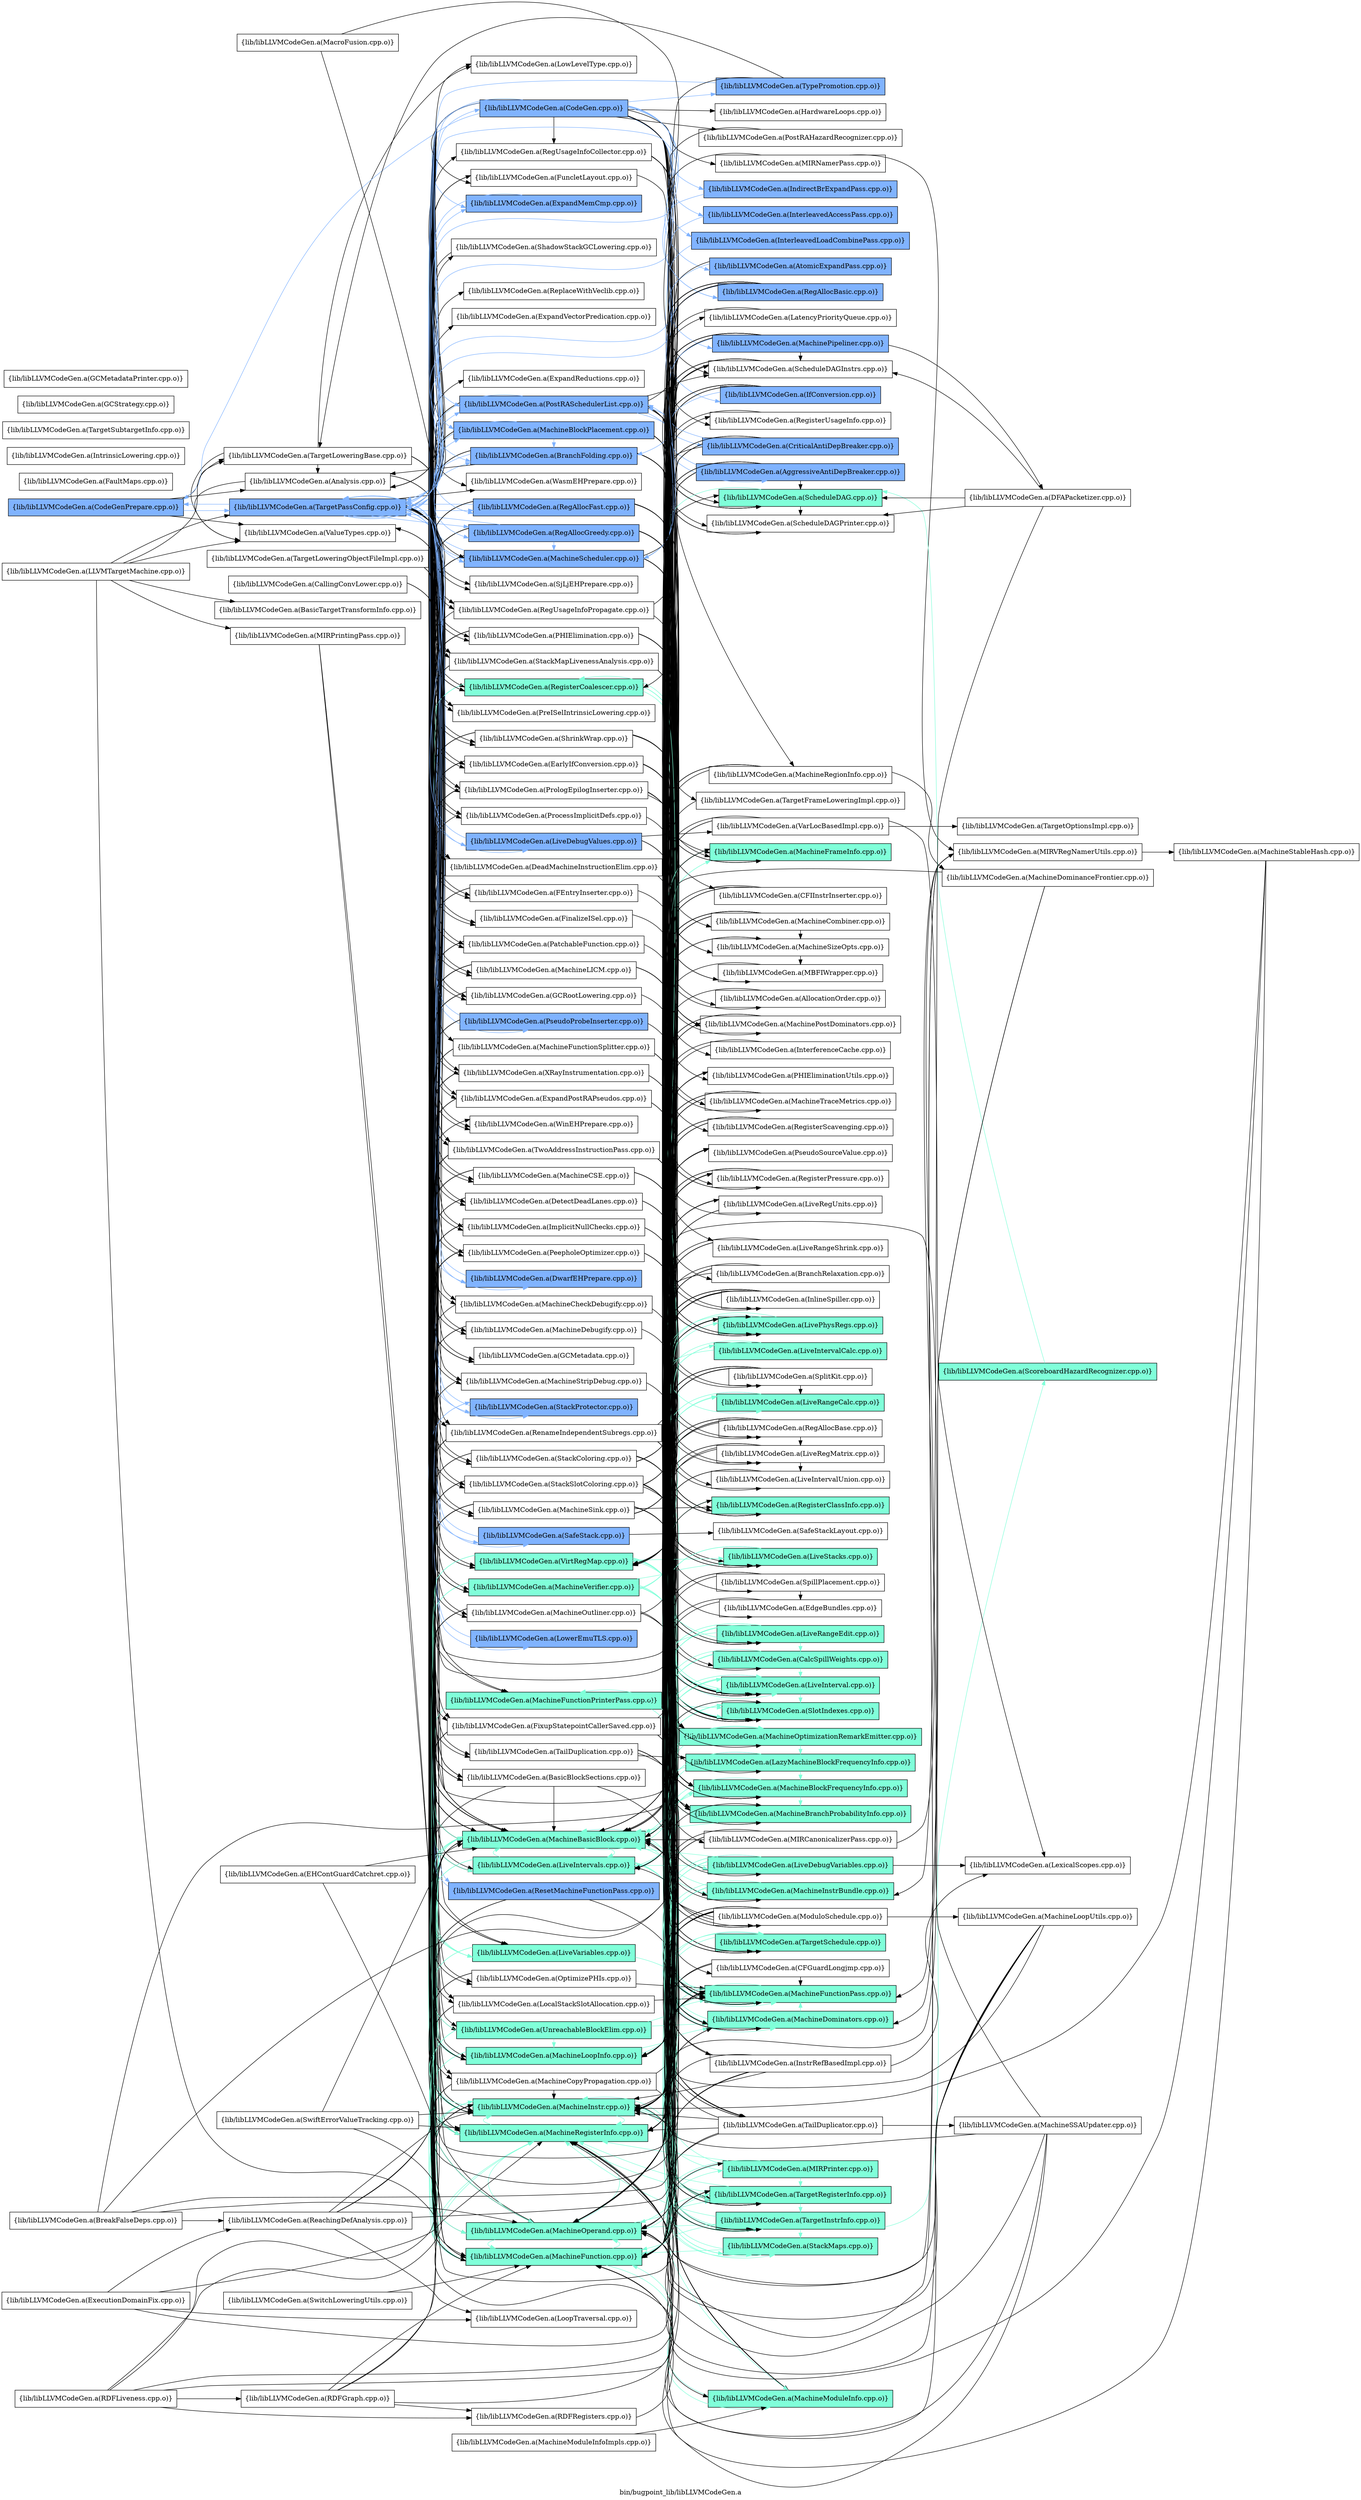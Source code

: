 digraph "bin/bugpoint_lib/libLLVMCodeGen.a" {
	label="bin/bugpoint_lib/libLLVMCodeGen.a";
	rankdir=LR;
	{ rank=same; Node0x561097937fa8;  }
	{ rank=same; Node0x561097937a58; Node0x56109793a8e8; Node0x56109791e878; Node0x56109792cbf8;  }
	{ rank=same; Node0x561097917de8; Node0x561097918298; Node0x561097923008; Node0x561097924e58; Node0x561097922068; Node0x561097920628; Node0x561097937238; Node0x561097919288; Node0x561097919968; Node0x5610979170c8; Node0x561097914dc8; Node0x561097924908; Node0x561097923468; Node0x5610979136a8; Node0x56109793a618; Node0x561097937ff8; Node0x561097917bb8; Node0x561097915cc8; Node0x56109791f7c8; Node0x56109791e738; Node0x561097926988; Node0x561097926258; Node0x561097924a98; Node0x561097923198; Node0x561097922518; Node0x561097922ce8; Node0x561097922248; Node0x561097921028; Node0x561097920f38; Node0x56109791f548; Node0x561097926848; Node0x561097927068; Node0x561097916768; Node0x561097916e48; Node0x561097916178; Node0x561097917d48; Node0x561097918338; Node0x561097917708; Node0x5610979140f8; Node0x561097913568; Node0x561097913d88; Node0x561097915868; Node0x561097914c88; Node0x561097916948; Node0x561097916268; Node0x561097913e28; Node0x56109791c708; Node0x56109791d338; Node0x56109791e378; Node0x56109791f138; Node0x56109791f9f8; Node0x5610979359d8; Node0x561097935348; Node0x5610979343a8; Node0x561097933408; Node0x561097932be8; Node0x561097932508; Node0x561097931e78; Node0x5610979316f8; Node0x56109792a998; Node0x56109792a218; Node0x561097924d18; Node0x561097925448; Node0x561097925b28; Node0x561097926348; Node0x561097926938; Node0x5610979270b8; Node0x561097922748; Node0x561097930e38; Node0x561097931108; Node0x56109792d008; Node0x56109792dc38; Node0x56109792df58; Node0x56109792ec28; Node0x561097934448;  }
	{ rank=same; Node0x561097917d98; Node0x5610979161c8; Node0x561097924a48; Node0x561097923be8; Node0x561097929098; Node0x561097922e78; Node0x561097939ee8; Node0x561097923d28; Node0x5610979226f8; Node0x561097924458; Node0x561097939268; Node0x561097916998; Node0x5610979253a8; Node0x561097921848; Node0x56109793b298; Node0x561097923878; Node0x561097915db8; Node0x561097916b28; Node0x561097917118; Node0x561097922978; Node0x5610979168a8; Node0x561097927d38; Node0x5610979294f8; Node0x561097939998; Node0x561097917938; Node0x561097938f98; Node0x5610979284b8; Node0x561097929728; Node0x56109791dab8; Node0x56109791d888; Node0x561097926ca8; Node0x561097914418; Node0x561097938d18; Node0x561097917898; Node0x561097925bc8; Node0x561097923e18; Node0x561097920948; Node0x561097936ab8; Node0x5610979159f8; Node0x561097915408; Node0x561097916b78; Node0x5610979232d8; Node0x561097923d78; Node0x561097924548; Node0x561097924d68; Node0x561097925218; Node0x561097925998; Node0x561097926208; Node0x56109792ef98; Node0x561097929228; Node0x561097927748; Node0x56109791a958; Node0x56109791b0d8; Node0x561097918518; Node0x561097914d78; Node0x561097916bc8; Node0x56109791d4c8; Node0x56109791a2c8; Node0x5610979163f8; Node0x561097918388; Node0x5610979144b8; Node0x5610979154f8; Node0x56109791b448; Node0x56109791c348; Node0x561097935d98; Node0x561097934ad8; Node0x5610979301b8; Node0x56109791dbf8; Node0x56109791e0f8; Node0x5610979391c8; Node0x561097933bd8; Node0x561097934088; Node0x561097929188;  }
	{ rank=same; Node0x56109793ab18; Node0x56109793ab68; Node0x561097923648; Node0x561097917028; Node0x56109791a8b8; Node0x56109791b628; Node0x5610979164e8; Node0x56109791f4f8;  }
	{ rank=same; Node0x561097937fa8;  }
	{ rank=same; Node0x561097937a58; Node0x56109793a8e8; Node0x56109791e878; Node0x56109792cbf8;  }
	{ rank=same; Node0x561097917de8; Node0x561097918298; Node0x561097923008; Node0x561097924e58; Node0x561097922068; Node0x561097920628; Node0x561097937238; Node0x561097919288; Node0x561097919968; Node0x5610979170c8; Node0x561097914dc8; Node0x561097924908; Node0x561097923468; Node0x5610979136a8; Node0x56109793a618; Node0x561097937ff8; Node0x561097917bb8; Node0x561097915cc8; Node0x56109791f7c8; Node0x56109791e738; Node0x561097926988; Node0x561097926258; Node0x561097924a98; Node0x561097923198; Node0x561097922518; Node0x561097922ce8; Node0x561097922248; Node0x561097921028; Node0x561097920f38; Node0x56109791f548; Node0x561097926848; Node0x561097927068; Node0x561097916768; Node0x561097916e48; Node0x561097916178; Node0x561097917d48; Node0x561097918338; Node0x561097917708; Node0x5610979140f8; Node0x561097913568; Node0x561097913d88; Node0x561097915868; Node0x561097914c88; Node0x561097916948; Node0x561097916268; Node0x561097913e28; Node0x56109791c708; Node0x56109791d338; Node0x56109791e378; Node0x56109791f138; Node0x56109791f9f8; Node0x5610979359d8; Node0x561097935348; Node0x5610979343a8; Node0x561097933408; Node0x561097932be8; Node0x561097932508; Node0x561097931e78; Node0x5610979316f8; Node0x56109792a998; Node0x56109792a218; Node0x561097924d18; Node0x561097925448; Node0x561097925b28; Node0x561097926348; Node0x561097926938; Node0x5610979270b8; Node0x561097922748; Node0x561097930e38; Node0x561097931108; Node0x56109792d008; Node0x56109792dc38; Node0x56109792df58; Node0x56109792ec28; Node0x561097934448;  }
	{ rank=same; Node0x561097917d98; Node0x5610979161c8; Node0x561097924a48; Node0x561097923be8; Node0x561097929098; Node0x561097922e78; Node0x561097939ee8; Node0x561097923d28; Node0x5610979226f8; Node0x561097924458; Node0x561097939268; Node0x561097916998; Node0x5610979253a8; Node0x561097921848; Node0x56109793b298; Node0x561097923878; Node0x561097915db8; Node0x561097916b28; Node0x561097917118; Node0x561097922978; Node0x5610979168a8; Node0x561097927d38; Node0x5610979294f8; Node0x561097939998; Node0x561097917938; Node0x561097938f98; Node0x5610979284b8; Node0x561097929728; Node0x56109791dab8; Node0x56109791d888; Node0x561097926ca8; Node0x561097914418; Node0x561097938d18; Node0x561097917898; Node0x561097925bc8; Node0x561097923e18; Node0x561097920948; Node0x561097936ab8; Node0x5610979159f8; Node0x561097915408; Node0x561097916b78; Node0x5610979232d8; Node0x561097923d78; Node0x561097924548; Node0x561097924d68; Node0x561097925218; Node0x561097925998; Node0x561097926208; Node0x56109792ef98; Node0x561097929228; Node0x561097927748; Node0x56109791a958; Node0x56109791b0d8; Node0x561097918518; Node0x561097914d78; Node0x561097916bc8; Node0x56109791d4c8; Node0x56109791a2c8; Node0x5610979163f8; Node0x561097918388; Node0x5610979144b8; Node0x5610979154f8; Node0x56109791b448; Node0x56109791c348; Node0x561097935d98; Node0x561097934ad8; Node0x5610979301b8; Node0x56109791dbf8; Node0x56109791e0f8; Node0x5610979391c8; Node0x561097933bd8; Node0x561097934088; Node0x561097929188;  }
	{ rank=same; Node0x56109793ab18; Node0x56109793ab68; Node0x561097923648; Node0x561097917028; Node0x56109791a8b8; Node0x56109791b628; Node0x5610979164e8; Node0x56109791f4f8;  }

	Node0x561097937fa8 [shape=record,shape=box,group=2,style=filled,fillcolor="0.600000 0.5 1",label="{lib/libLLVMCodeGen.a(CodeGenPrepare.cpp.o)}"];
	Node0x561097937fa8 -> Node0x561097937a58;
	Node0x561097937fa8 -> Node0x56109793a8e8;
	Node0x561097937fa8 -> Node0x56109791e878[color="0.600000 0.5 1"];
	Node0x561097937fa8 -> Node0x56109792cbf8;
	Node0x561097919288 [shape=record,shape=box,group=2,style=filled,fillcolor="0.600000 0.5 1",label="{lib/libLLVMCodeGen.a(ExpandMemCmp.cpp.o)}"];
	Node0x561097919288 -> Node0x56109791e878[color="0.600000 0.5 1"];
	Node0x561097919968 [shape=record,shape=box,group=0,label="{lib/libLLVMCodeGen.a(ExpandVectorPredication.cpp.o)}"];
	Node0x56109791a958 [shape=record,shape=box,group=0,label="{lib/libLLVMCodeGen.a(HardwareLoops.cpp.o)}"];
	Node0x561097915cc8 [shape=record,shape=box,group=2,style=filled,fillcolor="0.600000 0.5 1",label="{lib/libLLVMCodeGen.a(SafeStack.cpp.o)}"];
	Node0x561097915cc8 -> Node0x5610979284b8;
	Node0x561097915cc8 -> Node0x56109791e878[color="0.600000 0.5 1"];
	Node0x56109791a228 [shape=record,shape=box,group=0,label="{lib/libLLVMCodeGen.a(FaultMaps.cpp.o)}"];
	Node0x561097924e58 [shape=record,shape=box,group=1,style=filled,fillcolor="0.450000 0.5 1",label="{lib/libLLVMCodeGen.a(MachineFunction.cpp.o)}"];
	Node0x561097924e58 -> Node0x561097918298[color="0.450000 0.5 1"];
	Node0x561097924e58 -> Node0x561097923d28[color="0.450000 0.5 1"];
	Node0x561097924e58 -> Node0x561097923008[color="0.450000 0.5 1"];
	Node0x561097924e58 -> Node0x5610979226f8[color="0.450000 0.5 1"];
	Node0x561097924e58 -> Node0x561097922068[color="0.450000 0.5 1"];
	Node0x561097924e58 -> Node0x561097920628[color="0.450000 0.5 1"];
	Node0x561097924e58 -> Node0x561097924458;
	Node0x561097924e58 -> Node0x561097922e78[color="0.450000 0.5 1"];
	Node0x561097924e58 -> Node0x56109792df58;
	Node0x5610979253a8 [shape=record,shape=box,group=1,style=filled,fillcolor="0.450000 0.5 1",label="{lib/libLLVMCodeGen.a(MachineFunctionPass.cpp.o)}"];
	Node0x5610979253a8 -> Node0x561097924908[color="0.450000 0.5 1"];
	Node0x5610979253a8 -> Node0x5610979226f8[color="0.450000 0.5 1"];
	Node0x5610979253a8 -> Node0x561097921848[color="0.450000 0.5 1"];
	Node0x561097923008 [shape=record,shape=box,group=1,style=filled,fillcolor="0.450000 0.5 1",label="{lib/libLLVMCodeGen.a(MachineInstr.cpp.o)}"];
	Node0x561097923008 -> Node0x561097918298[color="0.450000 0.5 1"];
	Node0x561097923008 -> Node0x561097924e58[color="0.450000 0.5 1"];
	Node0x561097923008 -> Node0x561097922068[color="0.450000 0.5 1"];
	Node0x561097923008 -> Node0x561097920628[color="0.450000 0.5 1"];
	Node0x561097923008 -> Node0x561097939ee8[color="0.450000 0.5 1"];
	Node0x561097923008 -> Node0x561097922e78[color="0.450000 0.5 1"];
	Node0x561097921e38 [shape=record,shape=box,group=0,label="{lib/libLLVMCodeGen.a(MachineModuleInfoImpls.cpp.o)}"];
	Node0x561097921e38 -> Node0x5610979226f8;
	Node0x561097939ee8 [shape=record,shape=box,group=1,style=filled,fillcolor="0.450000 0.5 1",label="{lib/libLLVMCodeGen.a(StackMaps.cpp.o)}"];
	Node0x561097939ee8 -> Node0x561097924e58[color="0.450000 0.5 1"];
	Node0x561097939ee8 -> Node0x561097923008[color="0.450000 0.5 1"];
	Node0x561097939ee8 -> Node0x561097922e78[color="0.450000 0.5 1"];
	Node0x561097918298 [shape=record,shape=box,group=1,style=filled,fillcolor="0.450000 0.5 1",label="{lib/libLLVMCodeGen.a(MachineBasicBlock.cpp.o)}"];
	Node0x561097918298 -> Node0x5610979170c8[color="0.450000 0.5 1"];
	Node0x561097918298 -> Node0x561097917d98[color="0.450000 0.5 1"];
	Node0x561097918298 -> Node0x5610979161c8[color="0.450000 0.5 1"];
	Node0x561097918298 -> Node0x561097914dc8[color="0.450000 0.5 1"];
	Node0x561097918298 -> Node0x561097924a48[color="0.450000 0.5 1"];
	Node0x561097918298 -> Node0x561097924e58[color="0.450000 0.5 1"];
	Node0x561097918298 -> Node0x561097923be8[color="0.450000 0.5 1"];
	Node0x561097918298 -> Node0x561097923008[color="0.450000 0.5 1"];
	Node0x561097918298 -> Node0x561097923468[color="0.450000 0.5 1"];
	Node0x561097918298 -> Node0x561097920628[color="0.450000 0.5 1"];
	Node0x561097918298 -> Node0x561097929098[color="0.450000 0.5 1"];
	Node0x561097918298 -> Node0x561097922e78[color="0.450000 0.5 1"];
	Node0x561097920628 [shape=record,shape=box,group=1,style=filled,fillcolor="0.450000 0.5 1",label="{lib/libLLVMCodeGen.a(MachineRegisterInfo.cpp.o)}"];
	Node0x561097920628 -> Node0x561097918298[color="0.450000 0.5 1"];
	Node0x561097920628 -> Node0x561097924e58[color="0.450000 0.5 1"];
	Node0x561097920628 -> Node0x561097923008[color="0.450000 0.5 1"];
	Node0x561097920628 -> Node0x561097922068[color="0.450000 0.5 1"];
	Node0x561097920628 -> Node0x561097922e78[color="0.450000 0.5 1"];
	Node0x5610979159f8 [shape=record,shape=box,group=0,label="{lib/libLLVMCodeGen.a(LiveRegMatrix.cpp.o)}"];
	Node0x5610979159f8 -> Node0x5610979170c8;
	Node0x5610979159f8 -> Node0x561097917d98;
	Node0x5610979159f8 -> Node0x561097915408;
	Node0x5610979159f8 -> Node0x5610979253a8;
	Node0x5610979159f8 -> Node0x56109792d008;
	Node0x561097922068 [shape=record,shape=box,group=1,style=filled,fillcolor="0.450000 0.5 1",label="{lib/libLLVMCodeGen.a(MachineOperand.cpp.o)}"];
	Node0x561097922068 -> Node0x561097918298[color="0.450000 0.5 1"];
	Node0x561097922068 -> Node0x561097924e58[color="0.450000 0.5 1"];
	Node0x561097922068 -> Node0x561097920628[color="0.450000 0.5 1"];
	Node0x561097922068 -> Node0x561097939268[color="0.450000 0.5 1"];
	Node0x561097922068 -> Node0x561097924458;
	Node0x561097922068 -> Node0x561097922e78[color="0.450000 0.5 1"];
	Node0x561097922e78 [shape=record,shape=box,group=1,style=filled,fillcolor="0.450000 0.5 1",label="{lib/libLLVMCodeGen.a(TargetRegisterInfo.cpp.o)}"];
	Node0x561097922e78 -> Node0x561097920628[color="0.450000 0.5 1"];
	Node0x561097922e78 -> Node0x561097938f98[color="0.450000 0.5 1"];
	Node0x561097929048 [shape=record,shape=box,group=0,label="{lib/libLLVMCodeGen.a(CallingConvLower.cpp.o)}"];
	Node0x561097929048 -> Node0x561097923d28;
	Node0x561097929048 -> Node0x561097924e58;
	Node0x561097919698 [shape=record,shape=box,group=0,label="{lib/libLLVMCodeGen.a(IntrinsicLowering.cpp.o)}"];
	Node0x561097923d28 [shape=record,shape=box,group=1,style=filled,fillcolor="0.450000 0.5 1",label="{lib/libLLVMCodeGen.a(MachineFrameInfo.cpp.o)}"];
	Node0x561097923d28 -> Node0x561097920628[color="0.450000 0.5 1"];
	Node0x56109793a8e8 [shape=record,shape=box,group=0,label="{lib/libLLVMCodeGen.a(TargetLoweringBase.cpp.o)}"];
	Node0x56109793a8e8 -> Node0x561097937a58;
	Node0x56109793a8e8 -> Node0x561097917de8;
	Node0x56109793a8e8 -> Node0x561097918298;
	Node0x56109793a8e8 -> Node0x561097924e58;
	Node0x56109793a8e8 -> Node0x561097923008;
	Node0x56109793a8e8 -> Node0x561097922068;
	Node0x56109793a8e8 -> Node0x561097920628;
	Node0x56109793a8e8 -> Node0x56109792cbf8;
	Node0x56109792cbf8 [shape=record,shape=box,group=0,label="{lib/libLLVMCodeGen.a(ValueTypes.cpp.o)}"];
	Node0x5610979161c8 [shape=record,shape=box,group=1,style=filled,fillcolor="0.450000 0.5 1",label="{lib/libLLVMCodeGen.a(LivePhysRegs.cpp.o)}"];
	Node0x5610979161c8 -> Node0x561097918298[color="0.450000 0.5 1"];
	Node0x5610979161c8 -> Node0x561097923008[color="0.450000 0.5 1"];
	Node0x5610979161c8 -> Node0x561097920628[color="0.450000 0.5 1"];
	Node0x5610979161c8 -> Node0x561097922e78[color="0.450000 0.5 1"];
	Node0x561097914dc8 [shape=record,shape=box,group=1,style=filled,fillcolor="0.450000 0.5 1",label="{lib/libLLVMCodeGen.a(LiveVariables.cpp.o)}"];
	Node0x561097914dc8 -> Node0x561097918298[color="0.450000 0.5 1"];
	Node0x561097914dc8 -> Node0x5610979253a8[color="0.450000 0.5 1"];
	Node0x561097914dc8 -> Node0x561097923008[color="0.450000 0.5 1"];
	Node0x561097914dc8 -> Node0x561097920628[color="0.450000 0.5 1"];
	Node0x561097914dc8 -> Node0x561097931108[color="0.450000 0.5 1"];
	Node0x561097924a48 [shape=record,shape=box,group=1,style=filled,fillcolor="0.450000 0.5 1",label="{lib/libLLVMCodeGen.a(MachineDominators.cpp.o)}"];
	Node0x561097924a48 -> Node0x561097918298[color="0.450000 0.5 1"];
	Node0x561097924a48 -> Node0x5610979253a8[color="0.450000 0.5 1"];
	Node0x561097938f98 [shape=record,shape=box,group=1,style=filled,fillcolor="0.450000 0.5 1",label="{lib/libLLVMCodeGen.a(TargetInstrInfo.cpp.o)}"];
	Node0x561097938f98 -> Node0x561097918298[color="0.450000 0.5 1"];
	Node0x561097938f98 -> Node0x561097924e58[color="0.450000 0.5 1"];
	Node0x561097938f98 -> Node0x561097923008[color="0.450000 0.5 1"];
	Node0x561097938f98 -> Node0x561097922068[color="0.450000 0.5 1"];
	Node0x561097938f98 -> Node0x561097920628[color="0.450000 0.5 1"];
	Node0x561097938f98 -> Node0x561097939ee8[color="0.450000 0.5 1"];
	Node0x561097938f98 -> Node0x56109793ab18[color="0.450000 0.5 1"];
	Node0x561097938f98 -> Node0x561097923878[color="0.450000 0.5 1"];
	Node0x5610979391c8 [shape=record,shape=box,group=0,label="{lib/libLLVMCodeGen.a(TargetFrameLoweringImpl.cpp.o)}"];
	Node0x5610979391c8 -> Node0x561097920628;
	Node0x56109791f4f8 [shape=record,shape=box,group=0,label="{lib/libLLVMCodeGen.a(TargetOptionsImpl.cpp.o)}"];
	Node0x56109792fb78 [shape=record,shape=box,group=0,label="{lib/libLLVMCodeGen.a(TargetSubtargetInfo.cpp.o)}"];
	Node0x561097937878 [shape=record,shape=box,group=0,label="{lib/libLLVMCodeGen.a(MacroFusion.cpp.o)}"];
	Node0x561097937878 -> Node0x5610979136a8;
	Node0x561097937878 -> Node0x5610979294f8;
	Node0x56109792ef98 [shape=record,shape=box,group=2,style=filled,fillcolor="0.600000 0.5 1",label="{lib/libLLVMCodeGen.a(AtomicExpandPass.cpp.o)}"];
	Node0x56109792ef98 -> Node0x56109791e878[color="0.600000 0.5 1"];
	Node0x56109792ef98 -> Node0x56109792cbf8;
	Node0x56109792f718 [shape=record,shape=box,group=0,label="{lib/libLLVMCodeGen.a(BasicTargetTransformInfo.cpp.o)}"];
	Node0x56109792fee8 [shape=record,shape=box,group=0,label="{lib/libLLVMCodeGen.a(BreakFalseDeps.cpp.o)}"];
	Node0x56109792fee8 -> Node0x5610979161c8;
	Node0x56109792fee8 -> Node0x5610979253a8;
	Node0x56109792fee8 -> Node0x561097922068;
	Node0x56109792fee8 -> Node0x5610979226a8;
	Node0x56109792fee8 -> Node0x561097922978;
	Node0x561097929228 [shape=record,shape=box,group=0,label="{lib/libLLVMCodeGen.a(CFGuardLongjmp.cpp.o)}"];
	Node0x561097929228 -> Node0x561097924e58;
	Node0x561097929228 -> Node0x5610979253a8;
	Node0x561097929228 -> Node0x561097923008;
	Node0x561097927748 [shape=record,shape=box,group=0,label="{lib/libLLVMCodeGen.a(CFIInstrInserter.cpp.o)}"];
	Node0x561097927748 -> Node0x561097918298;
	Node0x561097927748 -> Node0x561097924e58;
	Node0x561097927748 -> Node0x5610979253a8;
	Node0x561097927748 -> Node0x561097923008;
	Node0x561097937238 [shape=record,shape=box,group=0,label="{lib/libLLVMCodeGen.a(EarlyIfConversion.cpp.o)}"];
	Node0x561097937238 -> Node0x561097918298;
	Node0x561097937238 -> Node0x561097916998;
	Node0x561097937238 -> Node0x561097924a48;
	Node0x561097937238 -> Node0x561097924e58;
	Node0x561097937238 -> Node0x5610979253a8;
	Node0x561097937238 -> Node0x561097923008;
	Node0x561097937238 -> Node0x561097923468;
	Node0x561097937238 -> Node0x561097922068;
	Node0x561097937238 -> Node0x561097921848;
	Node0x561097937238 -> Node0x561097920628;
	Node0x561097937238 -> Node0x56109793b298;
	Node0x561097937238 -> Node0x561097923878;
	Node0x561097918478 [shape=record,shape=box,group=0,label="{lib/libLLVMCodeGen.a(EHContGuardCatchret.cpp.o)}"];
	Node0x561097918478 -> Node0x561097918298;
	Node0x561097918478 -> Node0x5610979253a8;
	Node0x561097918ba8 [shape=record,shape=box,group=0,label="{lib/libLLVMCodeGen.a(ExecutionDomainFix.cpp.o)}"];
	Node0x561097918ba8 -> Node0x5610979134c8;
	Node0x561097918ba8 -> Node0x5610979253a8;
	Node0x561097918ba8 -> Node0x561097920628;
	Node0x561097918ba8 -> Node0x5610979226a8;
	Node0x56109791b0d8 [shape=record,shape=box,group=2,style=filled,fillcolor="0.600000 0.5 1",label="{lib/libLLVMCodeGen.a(IndirectBrExpandPass.cpp.o)}"];
	Node0x56109791b0d8 -> Node0x56109791e878[color="0.600000 0.5 1"];
	Node0x561097918518 [shape=record,shape=box,group=2,style=filled,fillcolor="0.600000 0.5 1",label="{lib/libLLVMCodeGen.a(InterleavedAccessPass.cpp.o)}"];
	Node0x561097918518 -> Node0x56109791e878[color="0.600000 0.5 1"];
	Node0x561097914d78 [shape=record,shape=box,group=0,label="{lib/libLLVMCodeGen.a(LiveRangeShrink.cpp.o)}"];
	Node0x561097914d78 -> Node0x561097918298;
	Node0x561097914d78 -> Node0x5610979253a8;
	Node0x561097914d78 -> Node0x561097923008;
	Node0x561097914d78 -> Node0x561097920628;
	Node0x5610979145a8 [shape=record,shape=box,group=0,label="{lib/libLLVMCodeGen.a(LLVMTargetMachine.cpp.o)}"];
	Node0x5610979145a8 -> Node0x56109792f718;
	Node0x5610979145a8 -> Node0x5610979226f8;
	Node0x5610979145a8 -> Node0x561097938638;
	Node0x5610979145a8 -> Node0x56109793a8e8;
	Node0x5610979145a8 -> Node0x56109791e878;
	Node0x5610979145a8 -> Node0x56109792cbf8;
	Node0x561097916bc8 [shape=record,shape=box,group=0,label="{lib/libLLVMCodeGen.a(MachineCombiner.cpp.o)}"];
	Node0x561097916bc8 -> Node0x561097917898;
	Node0x561097916bc8 -> Node0x561097918298;
	Node0x561097916bc8 -> Node0x561097924a48;
	Node0x561097916bc8 -> Node0x561097924e58;
	Node0x561097916bc8 -> Node0x5610979253a8;
	Node0x561097916bc8 -> Node0x561097923008;
	Node0x561097916bc8 -> Node0x561097923468;
	Node0x561097916bc8 -> Node0x561097920628;
	Node0x561097916bc8 -> Node0x561097914418;
	Node0x561097916bc8 -> Node0x56109793b298;
	Node0x561097916bc8 -> Node0x561097922978;
	Node0x561097916bc8 -> Node0x561097923878;
	Node0x5610979136a8 [shape=record,shape=box,group=2,style=filled,fillcolor="0.600000 0.5 1",label="{lib/libLLVMCodeGen.a(MachineScheduler.cpp.o)}"];
	Node0x5610979136a8 -> Node0x5610979170c8;
	Node0x5610979136a8 -> Node0x561097917d98;
	Node0x5610979136a8 -> Node0x561097918298;
	Node0x5610979136a8 -> Node0x561097924a48;
	Node0x5610979136a8 -> Node0x561097924e58;
	Node0x5610979136a8 -> Node0x5610979253a8;
	Node0x5610979136a8 -> Node0x561097923008;
	Node0x5610979136a8 -> Node0x561097923468;
	Node0x5610979136a8 -> Node0x56109793a618;
	Node0x5610979136a8 -> Node0x561097922978;
	Node0x5610979136a8 -> Node0x5610979168a8;
	Node0x5610979136a8 -> Node0x561097927d38;
	Node0x5610979136a8 -> Node0x5610979294f8;
	Node0x5610979136a8 -> Node0x561097929098;
	Node0x5610979136a8 -> Node0x56109791e878[color="0.600000 0.5 1"];
	Node0x5610979136a8 -> Node0x561097923878;
	Node0x561097937ff8 [shape=record,shape=box,group=2,style=filled,fillcolor="0.600000 0.5 1",label="{lib/libLLVMCodeGen.a(PseudoProbeInserter.cpp.o)}"];
	Node0x561097937ff8 -> Node0x561097918298;
	Node0x561097937ff8 -> Node0x561097924e58;
	Node0x561097937ff8 -> Node0x5610979253a8;
	Node0x561097937ff8 -> Node0x561097923008;
	Node0x561097937ff8 -> Node0x56109791e878[color="0.600000 0.5 1"];
	Node0x5610979226a8 [shape=record,shape=box,group=0,label="{lib/libLLVMCodeGen.a(ReachingDefAnalysis.cpp.o)}"];
	Node0x5610979226a8 -> Node0x5610979161c8;
	Node0x5610979226a8 -> Node0x5610979134c8;
	Node0x5610979226a8 -> Node0x561097918298;
	Node0x5610979226a8 -> Node0x5610979253a8;
	Node0x5610979226a8 -> Node0x561097923008;
	Node0x5610979204e8 [shape=record,shape=box,group=0,label="{lib/libLLVMCodeGen.a(TargetLoweringObjectFileImpl.cpp.o)}"];
	Node0x5610979204e8 -> Node0x561097918298;
	Node0x5610979204e8 -> Node0x561097924e58;
	Node0x5610979204e8 -> Node0x56109791f7c8;
	Node0x56109791e878 [shape=record,shape=box,group=2,style=filled,fillcolor="0.600000 0.5 1",label="{lib/libLLVMCodeGen.a(TargetPassConfig.cpp.o)}"];
	Node0x56109791e878 -> Node0x561097937fa8[color="0.600000 0.5 1"];
	Node0x56109791e878 -> Node0x561097937238;
	Node0x56109791e878 -> Node0x561097919288[color="0.600000 0.5 1"];
	Node0x56109791e878 -> Node0x561097919968;
	Node0x56109791e878 -> Node0x5610979170c8;
	Node0x56109791e878 -> Node0x561097914dc8;
	Node0x56109791e878 -> Node0x561097924908;
	Node0x56109791e878 -> Node0x561097923468;
	Node0x56109791e878 -> Node0x5610979136a8[color="0.600000 0.5 1"];
	Node0x56109791e878 -> Node0x56109793a618;
	Node0x56109791e878 -> Node0x561097937ff8[color="0.600000 0.5 1"];
	Node0x56109791e878 -> Node0x561097917bb8;
	Node0x56109791e878 -> Node0x561097915cc8[color="0.600000 0.5 1"];
	Node0x56109791e878 -> Node0x56109791f7c8;
	Node0x56109791e878 -> Node0x56109791e738[color="0.600000 0.5 1"];
	Node0x56109791e878 -> Node0x561097926988[color="0.600000 0.5 1"];
	Node0x56109791e878 -> Node0x561097926258;
	Node0x56109791e878 -> Node0x561097924a98[color="0.600000 0.5 1"];
	Node0x56109791e878 -> Node0x561097923198;
	Node0x56109791e878 -> Node0x561097922518;
	Node0x56109791e878 -> Node0x561097922ce8;
	Node0x56109791e878 -> Node0x561097922248;
	Node0x56109791e878 -> Node0x561097921028;
	Node0x56109791e878 -> Node0x561097920f38;
	Node0x56109791e878 -> Node0x56109791f548[color="0.600000 0.5 1"];
	Node0x56109791e878 -> Node0x561097926848[color="0.600000 0.5 1"];
	Node0x56109791e878 -> Node0x561097927068[color="0.600000 0.5 1"];
	Node0x56109791e878 -> Node0x561097916768;
	Node0x56109791e878 -> Node0x561097916e48;
	Node0x56109791e878 -> Node0x561097916178;
	Node0x56109791e878 -> Node0x561097917d48[color="0.600000 0.5 1"];
	Node0x56109791e878 -> Node0x561097918338;
	Node0x56109791e878 -> Node0x561097917708;
	Node0x56109791e878 -> Node0x5610979140f8;
	Node0x56109791e878 -> Node0x561097913568;
	Node0x56109791e878 -> Node0x561097913d88;
	Node0x56109791e878 -> Node0x561097915868;
	Node0x56109791e878 -> Node0x561097914c88;
	Node0x56109791e878 -> Node0x561097916948;
	Node0x56109791e878 -> Node0x561097916268;
	Node0x56109791e878 -> Node0x561097913e28;
	Node0x56109791e878 -> Node0x56109791c708;
	Node0x56109791e878 -> Node0x56109791d338;
	Node0x56109791e878 -> Node0x56109791e378;
	Node0x56109791e878 -> Node0x56109791f138;
	Node0x56109791e878 -> Node0x56109791f9f8;
	Node0x56109791e878 -> Node0x5610979359d8;
	Node0x56109791e878 -> Node0x561097935348;
	Node0x56109791e878 -> Node0x5610979343a8;
	Node0x56109791e878 -> Node0x561097933408;
	Node0x56109791e878 -> Node0x561097932be8;
	Node0x56109791e878 -> Node0x561097932508;
	Node0x56109791e878 -> Node0x561097931e78;
	Node0x56109791e878 -> Node0x5610979316f8;
	Node0x56109791e878 -> Node0x56109792a998;
	Node0x56109791e878 -> Node0x56109792a218[color="0.600000 0.5 1"];
	Node0x56109791e878 -> Node0x561097924d18;
	Node0x56109791e878 -> Node0x561097925448;
	Node0x56109791e878 -> Node0x561097925b28;
	Node0x56109791e878 -> Node0x561097926348;
	Node0x56109791e878 -> Node0x561097926938[color="0.600000 0.5 1"];
	Node0x56109791e878 -> Node0x5610979270b8[color="0.600000 0.5 1"];
	Node0x56109791e878 -> Node0x561097922748;
	Node0x56109791e878 -> Node0x561097930e38;
	Node0x56109791e878 -> Node0x561097931108;
	Node0x56109791e878 -> Node0x56109792d008;
	Node0x56109791e878 -> Node0x56109792dc38;
	Node0x56109791e878 -> Node0x56109792df58;
	Node0x56109791e878 -> Node0x56109792ec28;
	Node0x56109791e878 -> Node0x561097934448[color="0.600000 0.5 1"];
	Node0x5610979226f8 [shape=record,shape=box,group=1,style=filled,fillcolor="0.450000 0.5 1",label="{lib/libLLVMCodeGen.a(MachineModuleInfo.cpp.o)}"];
	Node0x5610979226f8 -> Node0x561097924e58[color="0.450000 0.5 1"];
	Node0x561097923468 [shape=record,shape=box,group=1,style=filled,fillcolor="0.450000 0.5 1",label="{lib/libLLVMCodeGen.a(MachineLoopInfo.cpp.o)}"];
	Node0x561097923468 -> Node0x561097918298[color="0.450000 0.5 1"];
	Node0x561097923468 -> Node0x561097924a48[color="0.450000 0.5 1"];
	Node0x561097923468 -> Node0x5610979253a8[color="0.450000 0.5 1"];
	Node0x561097923468 -> Node0x561097923008[color="0.450000 0.5 1"];
	Node0x561097923468 -> Node0x561097920628[color="0.450000 0.5 1"];
	Node0x561097936ab8 [shape=record,shape=box,group=0,label="{lib/libLLVMCodeGen.a(EdgeBundles.cpp.o)}"];
	Node0x561097936ab8 -> Node0x561097918298;
	Node0x561097936ab8 -> Node0x5610979253a8;
	Node0x5610979164e8 [shape=record,shape=box,group=0,label="{lib/libLLVMCodeGen.a(MachineDominanceFrontier.cpp.o)}"];
	Node0x5610979164e8 -> Node0x561097918298;
	Node0x5610979164e8 -> Node0x561097924a48;
	Node0x5610979164e8 -> Node0x5610979253a8;
	Node0x561097923cd8 [shape=record,shape=box,group=0,label="{lib/libLLVMCodeGen.a(RDFGraph.cpp.o)}"];
	Node0x561097923cd8 -> Node0x561097918298;
	Node0x561097923cd8 -> Node0x561097924a48;
	Node0x561097923cd8 -> Node0x561097924e58;
	Node0x561097923cd8 -> Node0x561097923008;
	Node0x561097923cd8 -> Node0x561097923788;
	Node0x561097923f58 [shape=record,shape=box,group=0,label="{lib/libLLVMCodeGen.a(RDFLiveness.cpp.o)}"];
	Node0x561097923f58 -> Node0x561097918298;
	Node0x561097923f58 -> Node0x561097924a48;
	Node0x561097923f58 -> Node0x561097923008;
	Node0x561097923f58 -> Node0x561097923cd8;
	Node0x561097923f58 -> Node0x561097923788;
	Node0x561097923f58 -> Node0x561097922e78;
	Node0x561097923788 [shape=record,shape=box,group=0,label="{lib/libLLVMCodeGen.a(RDFRegisters.cpp.o)}"];
	Node0x561097923788 -> Node0x561097922e78;
	Node0x5610979170c8 [shape=record,shape=box,group=1,style=filled,fillcolor="0.450000 0.5 1",label="{lib/libLLVMCodeGen.a(LiveIntervals.cpp.o)}"];
	Node0x5610979170c8 -> Node0x561097917d98[color="0.450000 0.5 1"];
	Node0x5610979170c8 -> Node0x561097915db8[color="0.450000 0.5 1"];
	Node0x5610979170c8 -> Node0x561097916b28[color="0.450000 0.5 1"];
	Node0x5610979170c8 -> Node0x561097914dc8[color="0.450000 0.5 1"];
	Node0x5610979170c8 -> Node0x561097918298[color="0.450000 0.5 1"];
	Node0x5610979170c8 -> Node0x561097917118[color="0.450000 0.5 1"];
	Node0x5610979170c8 -> Node0x561097924a48[color="0.450000 0.5 1"];
	Node0x5610979170c8 -> Node0x561097924e58[color="0.450000 0.5 1"];
	Node0x5610979170c8 -> Node0x5610979253a8[color="0.450000 0.5 1"];
	Node0x5610979170c8 -> Node0x561097923008[color="0.450000 0.5 1"];
	Node0x5610979170c8 -> Node0x561097923468[color="0.450000 0.5 1"];
	Node0x5610979170c8 -> Node0x561097920628[color="0.450000 0.5 1"];
	Node0x5610979170c8 -> Node0x561097929098[color="0.450000 0.5 1"];
	Node0x5610979170c8 -> Node0x561097939ee8[color="0.450000 0.5 1"];
	Node0x5610979170c8 -> Node0x561097922e78[color="0.450000 0.5 1"];
	Node0x561097929098 [shape=record,shape=box,group=1,style=filled,fillcolor="0.450000 0.5 1",label="{lib/libLLVMCodeGen.a(SlotIndexes.cpp.o)}"];
	Node0x561097929098 -> Node0x5610979253a8[color="0.450000 0.5 1"];
	Node0x56109792d008 [shape=record,shape=box,group=1,style=filled,fillcolor="0.450000 0.5 1",label="{lib/libLLVMCodeGen.a(VirtRegMap.cpp.o)}"];
	Node0x56109792d008 -> Node0x5610979170c8[color="0.450000 0.5 1"];
	Node0x56109792d008 -> Node0x561097917d98[color="0.450000 0.5 1"];
	Node0x56109792d008 -> Node0x561097918298[color="0.450000 0.5 1"];
	Node0x56109792d008 -> Node0x561097923d28[color="0.450000 0.5 1"];
	Node0x56109792d008 -> Node0x5610979253a8[color="0.450000 0.5 1"];
	Node0x56109792d008 -> Node0x561097923008[color="0.450000 0.5 1"];
	Node0x56109792d008 -> Node0x561097922068[color="0.450000 0.5 1"];
	Node0x56109792d008 -> Node0x561097920628[color="0.450000 0.5 1"];
	Node0x56109792d008 -> Node0x561097939998[color="0.450000 0.5 1"];
	Node0x56109792d008 -> Node0x561097929098[color="0.450000 0.5 1"];
	Node0x56109792d008 -> Node0x5610979232d8[color="0.450000 0.5 1"];
	Node0x56109792d008 -> Node0x561097922e78[color="0.450000 0.5 1"];
	Node0x56109793ab68 [shape=record,shape=box,group=0,label="{lib/libLLVMCodeGen.a(MachineSSAUpdater.cpp.o)}"];
	Node0x56109793ab68 -> Node0x561097918298;
	Node0x56109793ab68 -> Node0x561097924e58;
	Node0x56109793ab68 -> Node0x561097923008;
	Node0x56109793ab68 -> Node0x561097922068;
	Node0x56109793ab68 -> Node0x561097920628;
	Node0x561097917898 [shape=record,shape=box,group=1,style=filled,fillcolor="0.450000 0.5 1",label="{lib/libLLVMCodeGen.a(LazyMachineBlockFrequencyInfo.cpp.o)}"];
	Node0x561097917898 -> Node0x561097917118[color="0.450000 0.5 1"];
	Node0x561097917898 -> Node0x561097916998[color="0.450000 0.5 1"];
	Node0x561097917898 -> Node0x561097924a48[color="0.450000 0.5 1"];
	Node0x561097917898 -> Node0x5610979253a8[color="0.450000 0.5 1"];
	Node0x561097917898 -> Node0x561097923468[color="0.450000 0.5 1"];
	Node0x561097914418 [shape=record,shape=box,group=0,label="{lib/libLLVMCodeGen.a(MachineSizeOpts.cpp.o)}"];
	Node0x561097914418 -> Node0x561097917118;
	Node0x561097914418 -> Node0x561097938d18;
	Node0x561097923878 [shape=record,shape=box,group=1,style=filled,fillcolor="0.450000 0.5 1",label="{lib/libLLVMCodeGen.a(TargetSchedule.cpp.o)}"];
	Node0x561097923878 -> Node0x561097923008[color="0.450000 0.5 1"];
	Node0x561097923878 -> Node0x561097938f98[color="0.450000 0.5 1"];
	Node0x56109792df58 [shape=record,shape=box,group=0,label="{lib/libLLVMCodeGen.a(WinEHPrepare.cpp.o)}"];
	Node0x561097922978 [shape=record,shape=box,group=1,style=filled,fillcolor="0.450000 0.5 1",label="{lib/libLLVMCodeGen.a(RegisterClassInfo.cpp.o)}"];
	Node0x561097922978 -> Node0x561097920628[color="0.450000 0.5 1"];
	Node0x561097937a58 [shape=record,shape=box,group=0,label="{lib/libLLVMCodeGen.a(Analysis.cpp.o)}"];
	Node0x561097937a58 -> Node0x561097917de8;
	Node0x561097937a58 -> Node0x561097918298;
	Node0x561097937a58 -> Node0x561097923008;
	Node0x561097937a58 -> Node0x56109792cbf8;
	Node0x561097917de8 [shape=record,shape=box,group=0,label="{lib/libLLVMCodeGen.a(LowLevelType.cpp.o)}"];
	Node0x561097916998 [shape=record,shape=box,group=1,style=filled,fillcolor="0.450000 0.5 1",label="{lib/libLLVMCodeGen.a(MachineBranchProbabilityInfo.cpp.o)}"];
	Node0x561097916998 -> Node0x561097918298[color="0.450000 0.5 1"];
	Node0x561097921848 [shape=record,shape=box,group=1,style=filled,fillcolor="0.450000 0.5 1",label="{lib/libLLVMCodeGen.a(MachineOptimizationRemarkEmitter.cpp.o)}"];
	Node0x561097921848 -> Node0x561097917898[color="0.450000 0.5 1"];
	Node0x561097921848 -> Node0x561097917118[color="0.450000 0.5 1"];
	Node0x561097921848 -> Node0x5610979253a8[color="0.450000 0.5 1"];
	Node0x561097921848 -> Node0x561097923008[color="0.450000 0.5 1"];
	Node0x56109793b298 [shape=record,shape=box,group=0,label="{lib/libLLVMCodeGen.a(MachineTraceMetrics.cpp.o)}"];
	Node0x56109793b298 -> Node0x561097918298;
	Node0x56109793b298 -> Node0x561097916998;
	Node0x56109793b298 -> Node0x5610979253a8;
	Node0x56109793b298 -> Node0x561097923008;
	Node0x56109793b298 -> Node0x561097923468;
	Node0x56109793b298 -> Node0x561097920628;
	Node0x56109793b298 -> Node0x561097923878;
	Node0x5610979134c8 [shape=record,shape=box,group=0,label="{lib/libLLVMCodeGen.a(LoopTraversal.cpp.o)}"];
	Node0x561097917118 [shape=record,shape=box,group=1,style=filled,fillcolor="0.450000 0.5 1",label="{lib/libLLVMCodeGen.a(MachineBlockFrequencyInfo.cpp.o)}"];
	Node0x561097917118 -> Node0x561097918298[color="0.450000 0.5 1"];
	Node0x561097917118 -> Node0x561097916998[color="0.450000 0.5 1"];
	Node0x561097917118 -> Node0x561097924e58[color="0.450000 0.5 1"];
	Node0x561097917118 -> Node0x5610979253a8[color="0.450000 0.5 1"];
	Node0x561097917118 -> Node0x561097923468[color="0.450000 0.5 1"];
	Node0x561097917d98 [shape=record,shape=box,group=1,style=filled,fillcolor="0.450000 0.5 1",label="{lib/libLLVMCodeGen.a(LiveInterval.cpp.o)}"];
	Node0x561097917d98 -> Node0x561097922068[color="0.450000 0.5 1"];
	Node0x561097917d98 -> Node0x561097920628[color="0.450000 0.5 1"];
	Node0x561097917d98 -> Node0x561097917bb8[color="0.450000 0.5 1"];
	Node0x561097917d98 -> Node0x561097929098[color="0.450000 0.5 1"];
	Node0x561097917d98 -> Node0x561097922e78[color="0.450000 0.5 1"];
	Node0x561097915db8 [shape=record,shape=box,group=1,style=filled,fillcolor="0.450000 0.5 1",label="{lib/libLLVMCodeGen.a(LiveRangeCalc.cpp.o)}"];
	Node0x561097915db8 -> Node0x561097917d98[color="0.450000 0.5 1"];
	Node0x561097915db8 -> Node0x561097924a48[color="0.450000 0.5 1"];
	Node0x561097916b28 [shape=record,shape=box,group=1,style=filled,fillcolor="0.450000 0.5 1",label="{lib/libLLVMCodeGen.a(LiveIntervalCalc.cpp.o)}"];
	Node0x561097916b28 -> Node0x561097917d98[color="0.450000 0.5 1"];
	Node0x561097916b28 -> Node0x561097915db8[color="0.450000 0.5 1"];
	Node0x561097916b28 -> Node0x561097923008[color="0.450000 0.5 1"];
	Node0x561097916b28 -> Node0x561097920628[color="0.450000 0.5 1"];
	Node0x561097917bb8 [shape=record,shape=box,group=1,style=filled,fillcolor="0.450000 0.5 1",label="{lib/libLLVMCodeGen.a(RegisterCoalescer.cpp.o)}"];
	Node0x561097917bb8 -> Node0x5610979170c8[color="0.450000 0.5 1"];
	Node0x561097917bb8 -> Node0x561097917d98[color="0.450000 0.5 1"];
	Node0x561097917bb8 -> Node0x561097918298[color="0.450000 0.5 1"];
	Node0x561097917bb8 -> Node0x561097924a48[color="0.450000 0.5 1"];
	Node0x561097917bb8 -> Node0x561097924e58[color="0.450000 0.5 1"];
	Node0x561097917bb8 -> Node0x5610979253a8[color="0.450000 0.5 1"];
	Node0x561097917bb8 -> Node0x561097923008[color="0.450000 0.5 1"];
	Node0x561097917bb8 -> Node0x561097923468[color="0.450000 0.5 1"];
	Node0x561097917bb8 -> Node0x561097922068[color="0.450000 0.5 1"];
	Node0x561097917bb8 -> Node0x561097920628[color="0.450000 0.5 1"];
	Node0x561097917bb8 -> Node0x56109793a618[color="0.450000 0.5 1"];
	Node0x561097917bb8 -> Node0x561097922978[color="0.450000 0.5 1"];
	Node0x561097917bb8 -> Node0x561097917938[color="0.450000 0.5 1"];
	Node0x561097917bb8 -> Node0x561097929098[color="0.450000 0.5 1"];
	Node0x561097917bb8 -> Node0x561097938f98[color="0.450000 0.5 1"];
	Node0x561097917bb8 -> Node0x561097922e78[color="0.450000 0.5 1"];
	Node0x561097915408 [shape=record,shape=box,group=0,label="{lib/libLLVMCodeGen.a(LiveIntervalUnion.cpp.o)}"];
	Node0x561097915408 -> Node0x561097929098;
	Node0x561097915408 -> Node0x561097922e78;
	Node0x561097931108 [shape=record,shape=box,group=1,style=filled,fillcolor="0.450000 0.5 1",label="{lib/libLLVMCodeGen.a(UnreachableBlockElim.cpp.o)}"];
	Node0x561097931108 -> Node0x561097918298[color="0.450000 0.5 1"];
	Node0x561097931108 -> Node0x561097924a48[color="0.450000 0.5 1"];
	Node0x561097931108 -> Node0x561097924e58[color="0.450000 0.5 1"];
	Node0x561097931108 -> Node0x5610979253a8[color="0.450000 0.5 1"];
	Node0x561097931108 -> Node0x561097923008[color="0.450000 0.5 1"];
	Node0x561097931108 -> Node0x561097923468[color="0.450000 0.5 1"];
	Node0x561097931108 -> Node0x561097922068[color="0.450000 0.5 1"];
	Node0x561097931108 -> Node0x561097920628[color="0.450000 0.5 1"];
	Node0x561097938638 [shape=record,shape=box,group=0,label="{lib/libLLVMCodeGen.a(MIRPrintingPass.cpp.o)}"];
	Node0x561097938638 -> Node0x5610979253a8;
	Node0x561097938638 -> Node0x561097939268;
	Node0x561097923be8 [shape=record,shape=box,group=1,style=filled,fillcolor="0.450000 0.5 1",label="{lib/libLLVMCodeGen.a(MachineInstrBundle.cpp.o)}"];
	Node0x561097923be8 -> Node0x561097918298[color="0.450000 0.5 1"];
	Node0x561097923be8 -> Node0x561097924e58[color="0.450000 0.5 1"];
	Node0x561097923be8 -> Node0x5610979253a8[color="0.450000 0.5 1"];
	Node0x561097923be8 -> Node0x561097923008[color="0.450000 0.5 1"];
	Node0x561097924458 [shape=record,shape=box,group=0,label="{lib/libLLVMCodeGen.a(PseudoSourceValue.cpp.o)}"];
	Node0x561097924908 [shape=record,shape=box,group=1,style=filled,fillcolor="0.450000 0.5 1",label="{lib/libLLVMCodeGen.a(MachineFunctionPrinterPass.cpp.o)}"];
	Node0x561097924908 -> Node0x561097924e58[color="0.450000 0.5 1"];
	Node0x561097924908 -> Node0x5610979253a8[color="0.450000 0.5 1"];
	Node0x561097924908 -> Node0x561097929098[color="0.450000 0.5 1"];
	Node0x561097939268 [shape=record,shape=box,group=1,style=filled,fillcolor="0.450000 0.5 1",label="{lib/libLLVMCodeGen.a(MIRPrinter.cpp.o)}"];
	Node0x561097939268 -> Node0x561097918298[color="0.450000 0.5 1"];
	Node0x561097939268 -> Node0x561097924e58[color="0.450000 0.5 1"];
	Node0x561097939268 -> Node0x561097923008[color="0.450000 0.5 1"];
	Node0x561097939268 -> Node0x561097922068[color="0.450000 0.5 1"];
	Node0x561097939268 -> Node0x561097920628[color="0.450000 0.5 1"];
	Node0x561097939268 -> Node0x561097922e78[color="0.450000 0.5 1"];
	Node0x56109793a618 [shape=record,shape=box,group=1,style=filled,fillcolor="0.450000 0.5 1",label="{lib/libLLVMCodeGen.a(MachineVerifier.cpp.o)}"];
	Node0x56109793a618 -> Node0x5610979170c8[color="0.450000 0.5 1"];
	Node0x56109793a618 -> Node0x561097917d98[color="0.450000 0.5 1"];
	Node0x56109793a618 -> Node0x561097915db8[color="0.450000 0.5 1"];
	Node0x56109793a618 -> Node0x561097914dc8[color="0.450000 0.5 1"];
	Node0x56109793a618 -> Node0x561097918298[color="0.450000 0.5 1"];
	Node0x56109793a618 -> Node0x561097923d28[color="0.450000 0.5 1"];
	Node0x56109793a618 -> Node0x561097924e58[color="0.450000 0.5 1"];
	Node0x56109793a618 -> Node0x5610979253a8[color="0.450000 0.5 1"];
	Node0x56109793a618 -> Node0x561097923008[color="0.450000 0.5 1"];
	Node0x56109793a618 -> Node0x561097922068[color="0.450000 0.5 1"];
	Node0x56109793a618 -> Node0x561097920628[color="0.450000 0.5 1"];
	Node0x56109793a618 -> Node0x561097939998[color="0.450000 0.5 1"];
	Node0x56109793a618 -> Node0x561097929098[color="0.450000 0.5 1"];
	Node0x56109793a618 -> Node0x561097939ee8[color="0.450000 0.5 1"];
	Node0x56109793a618 -> Node0x561097922e78[color="0.450000 0.5 1"];
	Node0x5610979168a8 [shape=record,shape=box,group=0,label="{lib/libLLVMCodeGen.a(RegisterPressure.cpp.o)}"];
	Node0x5610979168a8 -> Node0x5610979170c8;
	Node0x5610979168a8 -> Node0x561097917d98;
	Node0x5610979168a8 -> Node0x561097923008;
	Node0x5610979168a8 -> Node0x561097920628;
	Node0x5610979168a8 -> Node0x561097922978;
	Node0x561097927d38 [shape=record,shape=box,group=1,style=filled,fillcolor="0.450000 0.5 1",label="{lib/libLLVMCodeGen.a(ScheduleDAG.cpp.o)}"];
	Node0x561097927d38 -> Node0x561097929728;
	Node0x561097927d38 -> Node0x561097922e78[color="0.450000 0.5 1"];
	Node0x5610979294f8 [shape=record,shape=box,group=0,label="{lib/libLLVMCodeGen.a(ScheduleDAGInstrs.cpp.o)}"];
	Node0x5610979294f8 -> Node0x5610979161c8;
	Node0x5610979294f8 -> Node0x561097918298;
	Node0x5610979294f8 -> Node0x561097924e58;
	Node0x5610979294f8 -> Node0x561097923008;
	Node0x5610979294f8 -> Node0x561097920628;
	Node0x5610979294f8 -> Node0x5610979168a8;
	Node0x5610979294f8 -> Node0x561097927d38;
	Node0x5610979294f8 -> Node0x561097929728;
	Node0x5610979294f8 -> Node0x561097923878;
	Node0x561097938d18 [shape=record,shape=box,group=0,label="{lib/libLLVMCodeGen.a(MBFIWrapper.cpp.o)}"];
	Node0x561097938d18 -> Node0x561097917118;
	Node0x561097939998 [shape=record,shape=box,group=1,style=filled,fillcolor="0.450000 0.5 1",label="{lib/libLLVMCodeGen.a(LiveStacks.cpp.o)}"];
	Node0x561097939998 -> Node0x561097917d98[color="0.450000 0.5 1"];
	Node0x561097939998 -> Node0x5610979253a8[color="0.450000 0.5 1"];
	Node0x561097939998 -> Node0x561097929098[color="0.450000 0.5 1"];
	Node0x561097939998 -> Node0x561097922e78[color="0.450000 0.5 1"];
	Node0x561097917938 [shape=record,shape=box,group=1,style=filled,fillcolor="0.450000 0.5 1",label="{lib/libLLVMCodeGen.a(LiveRangeEdit.cpp.o)}"];
	Node0x561097917938 -> Node0x5610979170c8[color="0.450000 0.5 1"];
	Node0x561097917938 -> Node0x561097917d98[color="0.450000 0.5 1"];
	Node0x561097917938 -> Node0x561097924e58[color="0.450000 0.5 1"];
	Node0x561097917938 -> Node0x561097923008[color="0.450000 0.5 1"];
	Node0x561097917938 -> Node0x561097920628[color="0.450000 0.5 1"];
	Node0x561097917938 -> Node0x561097916b78[color="0.450000 0.5 1"];
	Node0x561097917938 -> Node0x561097929098[color="0.450000 0.5 1"];
	Node0x561097917938 -> Node0x561097938f98[color="0.450000 0.5 1"];
	Node0x561097917938 -> Node0x56109792d008[color="0.450000 0.5 1"];
	Node0x561097916b78 [shape=record,shape=box,group=1,style=filled,fillcolor="0.450000 0.5 1",label="{lib/libLLVMCodeGen.a(CalcSpillWeights.cpp.o)}"];
	Node0x561097916b78 -> Node0x5610979170c8[color="0.450000 0.5 1"];
	Node0x561097916b78 -> Node0x561097917d98[color="0.450000 0.5 1"];
	Node0x561097916b78 -> Node0x561097923008[color="0.450000 0.5 1"];
	Node0x561097916b78 -> Node0x561097938f98[color="0.450000 0.5 1"];
	Node0x5610979284b8 [shape=record,shape=box,group=0,label="{lib/libLLVMCodeGen.a(SafeStackLayout.cpp.o)}"];
	Node0x561097929728 [shape=record,shape=box,group=0,label="{lib/libLLVMCodeGen.a(ScheduleDAGPrinter.cpp.o)}"];
	Node0x56109793ab18 [shape=record,shape=box,group=1,style=filled,fillcolor="0.450000 0.5 1",label="{lib/libLLVMCodeGen.a(ScoreboardHazardRecognizer.cpp.o)}"];
	Node0x56109793ab18 -> Node0x561097927d38[color="0.450000 0.5 1"];
	Node0x56109791f7c8 [shape=record,shape=box,group=0,label="{lib/libLLVMCodeGen.a(BasicBlockSections.cpp.o)}"];
	Node0x56109791f7c8 -> Node0x561097918298;
	Node0x56109791f7c8 -> Node0x561097924e58;
	Node0x56109791f7c8 -> Node0x5610979253a8;
	Node0x56109791e738 [shape=record,shape=box,group=2,style=filled,fillcolor="0.600000 0.5 1",label="{lib/libLLVMCodeGen.a(PostRASchedulerList.cpp.o)}"];
	Node0x56109791e738 -> Node0x561097918298;
	Node0x56109791e738 -> Node0x561097924a48;
	Node0x56109791e738 -> Node0x5610979253a8;
	Node0x56109791e738 -> Node0x561097923008;
	Node0x56109791e738 -> Node0x561097923468;
	Node0x56109791e738 -> Node0x561097922978;
	Node0x56109791e738 -> Node0x561097927d38;
	Node0x56109791e738 -> Node0x5610979294f8;
	Node0x56109791e738 -> Node0x561097929728;
	Node0x56109791e738 -> Node0x56109791e878[color="0.600000 0.5 1"];
	Node0x56109791e738 -> Node0x56109791dab8;
	Node0x56109791e738 -> Node0x56109791d888[color="0.600000 0.5 1"];
	Node0x56109791e738 -> Node0x561097926ca8[color="0.600000 0.5 1"];
	Node0x561097926988 [shape=record,shape=box,group=2,style=filled,fillcolor="0.600000 0.5 1",label="{lib/libLLVMCodeGen.a(BranchFolding.cpp.o)}"];
	Node0x561097926988 -> Node0x561097937a58;
	Node0x561097926988 -> Node0x5610979161c8;
	Node0x561097926988 -> Node0x561097918298;
	Node0x561097926988 -> Node0x561097917118;
	Node0x561097926988 -> Node0x561097916998;
	Node0x561097926988 -> Node0x561097924e58;
	Node0x561097926988 -> Node0x5610979253a8;
	Node0x561097926988 -> Node0x561097923008;
	Node0x561097926988 -> Node0x561097914418;
	Node0x561097926988 -> Node0x561097938d18;
	Node0x561097926988 -> Node0x561097938f98;
	Node0x561097926988 -> Node0x56109791e878[color="0.600000 0.5 1"];
	Node0x561097926258 [shape=record,shape=box,group=0,label="{lib/libLLVMCodeGen.a(TailDuplication.cpp.o)}"];
	Node0x561097926258 -> Node0x561097917898;
	Node0x561097926258 -> Node0x561097916998;
	Node0x561097926258 -> Node0x5610979253a8;
	Node0x561097926258 -> Node0x561097925bc8;
	Node0x561097924a98 [shape=record,shape=box,group=2,style=filled,fillcolor="0.600000 0.5 1",label="{lib/libLLVMCodeGen.a(MachineBlockPlacement.cpp.o)}"];
	Node0x561097924a98 -> Node0x561097918298;
	Node0x561097924a98 -> Node0x561097917118;
	Node0x561097924a98 -> Node0x561097916998;
	Node0x561097924a98 -> Node0x561097924e58;
	Node0x561097924a98 -> Node0x5610979253a8;
	Node0x561097924a98 -> Node0x561097923468;
	Node0x561097924a98 -> Node0x561097914418;
	Node0x561097924a98 -> Node0x561097938d18;
	Node0x561097924a98 -> Node0x56109791e878[color="0.600000 0.5 1"];
	Node0x561097924a98 -> Node0x561097926988[color="0.600000 0.5 1"];
	Node0x561097924a98 -> Node0x561097925bc8;
	Node0x561097924a98 -> Node0x561097923e18;
	Node0x561097923198 [shape=record,shape=box,group=0,label="{lib/libLLVMCodeGen.a(StackSlotColoring.cpp.o)}"];
	Node0x561097923198 -> Node0x5610979170c8;
	Node0x561097923198 -> Node0x561097917d98;
	Node0x561097923198 -> Node0x561097917118;
	Node0x561097923198 -> Node0x561097924a48;
	Node0x561097923198 -> Node0x561097923d28;
	Node0x561097923198 -> Node0x5610979253a8;
	Node0x561097923198 -> Node0x561097923008;
	Node0x561097923198 -> Node0x561097923468;
	Node0x561097923198 -> Node0x561097939998;
	Node0x561097923198 -> Node0x561097924458;
	Node0x561097923198 -> Node0x561097929098;
	Node0x561097922518 [shape=record,shape=box,group=0,label="{lib/libLLVMCodeGen.a(DeadMachineInstructionElim.cpp.o)}"];
	Node0x561097922518 -> Node0x561097918298;
	Node0x561097922518 -> Node0x5610979253a8;
	Node0x561097922518 -> Node0x561097923008;
	Node0x561097922ce8 [shape=record,shape=box,group=0,label="{lib/libLLVMCodeGen.a(MachineLICM.cpp.o)}"];
	Node0x561097922ce8 -> Node0x561097918298;
	Node0x561097922ce8 -> Node0x561097917118;
	Node0x561097922ce8 -> Node0x561097924a48;
	Node0x561097922ce8 -> Node0x561097924e58;
	Node0x561097922ce8 -> Node0x5610979253a8;
	Node0x561097922ce8 -> Node0x561097923008;
	Node0x561097922ce8 -> Node0x561097923468;
	Node0x561097922ce8 -> Node0x561097920628;
	Node0x561097922ce8 -> Node0x561097938f98;
	Node0x561097922ce8 -> Node0x561097923878;
	Node0x561097922248 [shape=record,shape=box,group=0,label="{lib/libLLVMCodeGen.a(MachineCSE.cpp.o)}"];
	Node0x561097922248 -> Node0x561097918298;
	Node0x561097922248 -> Node0x561097917118;
	Node0x561097922248 -> Node0x561097924a48;
	Node0x561097922248 -> Node0x5610979253a8;
	Node0x561097922248 -> Node0x561097923008;
	Node0x561097922248 -> Node0x561097923468;
	Node0x561097922248 -> Node0x561097922068;
	Node0x561097922248 -> Node0x561097920628;
	Node0x561097922248 -> Node0x561097938f98;
	Node0x561097921028 [shape=record,shape=box,group=0,label="{lib/libLLVMCodeGen.a(MachineSink.cpp.o)}"];
	Node0x561097921028 -> Node0x561097918298;
	Node0x561097921028 -> Node0x561097917118;
	Node0x561097921028 -> Node0x561097916998;
	Node0x561097921028 -> Node0x561097924a48;
	Node0x561097921028 -> Node0x561097924e58;
	Node0x561097921028 -> Node0x5610979253a8;
	Node0x561097921028 -> Node0x561097923008;
	Node0x561097921028 -> Node0x561097923468;
	Node0x561097921028 -> Node0x561097922068;
	Node0x561097921028 -> Node0x561097920628;
	Node0x561097921028 -> Node0x561097922978;
	Node0x561097921028 -> Node0x5610979168a8;
	Node0x561097921028 -> Node0x561097938f98;
	Node0x561097921028 -> Node0x561097923e18;
	Node0x561097921028 -> Node0x561097920948;
	Node0x561097920f38 [shape=record,shape=box,group=0,label="{lib/libLLVMCodeGen.a(MachineCopyPropagation.cpp.o)}"];
	Node0x561097920f38 -> Node0x5610979253a8;
	Node0x561097920f38 -> Node0x561097923008;
	Node0x561097920f38 -> Node0x561097922068;
	Node0x561097920f38 -> Node0x561097920628;
	Node0x561097920f38 -> Node0x561097922e78;
	Node0x56109791f548 [shape=record,shape=box,group=2,style=filled,fillcolor="0.600000 0.5 1",label="{lib/libLLVMCodeGen.a(RegAllocGreedy.cpp.o)}"];
	Node0x56109791f548 -> Node0x561097936ab8;
	Node0x56109791f548 -> Node0x5610979170c8;
	Node0x56109791f548 -> Node0x561097917d98;
	Node0x56109791f548 -> Node0x5610979159f8;
	Node0x56109791f548 -> Node0x561097915408;
	Node0x56109791f548 -> Node0x561097918298;
	Node0x56109791f548 -> Node0x561097917118;
	Node0x56109791f548 -> Node0x561097924a48;
	Node0x56109791f548 -> Node0x5610979253a8;
	Node0x56109791f548 -> Node0x561097923008;
	Node0x56109791f548 -> Node0x561097923468;
	Node0x56109791f548 -> Node0x561097921848;
	Node0x56109791f548 -> Node0x5610979136a8[color="0.600000 0.5 1"];
	Node0x56109791f548 -> Node0x56109793a618;
	Node0x56109791f548 -> Node0x561097939998;
	Node0x56109791f548 -> Node0x561097922978;
	Node0x56109791f548 -> Node0x561097917bb8;
	Node0x56109791f548 -> Node0x561097917938;
	Node0x56109791f548 -> Node0x561097916b78;
	Node0x56109791f548 -> Node0x561097929098;
	Node0x56109791f548 -> Node0x56109791e878[color="0.600000 0.5 1"];
	Node0x56109791f548 -> Node0x5610979232d8;
	Node0x56109791f548 -> Node0x561097923d78;
	Node0x56109791f548 -> Node0x561097924548;
	Node0x56109791f548 -> Node0x561097924d68;
	Node0x56109791f548 -> Node0x561097925218;
	Node0x56109791f548 -> Node0x561097925998;
	Node0x56109791f548 -> Node0x561097926208;
	Node0x56109791f548 -> Node0x56109792d008;
	Node0x561097926848 [shape=record,shape=box,group=2,style=filled,fillcolor="0.600000 0.5 1",label="{lib/libLLVMCodeGen.a(RegAllocFast.cpp.o)}"];
	Node0x561097926848 -> Node0x561097918298;
	Node0x561097926848 -> Node0x561097923d28;
	Node0x561097926848 -> Node0x561097924e58;
	Node0x561097926848 -> Node0x5610979253a8;
	Node0x561097926848 -> Node0x561097923008;
	Node0x561097926848 -> Node0x561097922068;
	Node0x561097926848 -> Node0x561097920628;
	Node0x561097926848 -> Node0x561097922978;
	Node0x561097926848 -> Node0x56109791e878[color="0.600000 0.5 1"];
	Node0x561097927068 [shape=record,shape=box,group=2,style=filled,fillcolor="0.600000 0.5 1",label="{lib/libLLVMCodeGen.a(CodeGen.cpp.o)}"];
	Node0x561097927068 -> Node0x56109792ef98[color="0.600000 0.5 1"];
	Node0x561097927068 -> Node0x561097929228;
	Node0x561097927068 -> Node0x561097927748;
	Node0x561097927068 -> Node0x561097937fa8[color="0.600000 0.5 1"];
	Node0x561097927068 -> Node0x561097937238;
	Node0x561097927068 -> Node0x561097919288[color="0.600000 0.5 1"];
	Node0x561097927068 -> Node0x56109791a958;
	Node0x561097927068 -> Node0x56109791b0d8[color="0.600000 0.5 1"];
	Node0x561097927068 -> Node0x561097918518[color="0.600000 0.5 1"];
	Node0x561097927068 -> Node0x5610979170c8;
	Node0x561097927068 -> Node0x561097914d78;
	Node0x561097927068 -> Node0x561097914dc8;
	Node0x561097927068 -> Node0x561097917118;
	Node0x561097927068 -> Node0x561097916bc8;
	Node0x561097927068 -> Node0x561097924a48;
	Node0x561097927068 -> Node0x561097924908;
	Node0x561097927068 -> Node0x561097923be8;
	Node0x561097927068 -> Node0x561097923468;
	Node0x561097927068 -> Node0x5610979226f8;
	Node0x561097927068 -> Node0x561097921848;
	Node0x561097927068 -> Node0x5610979136a8[color="0.600000 0.5 1"];
	Node0x561097927068 -> Node0x56109793a618;
	Node0x561097927068 -> Node0x561097939998;
	Node0x561097927068 -> Node0x561097917bb8;
	Node0x561097927068 -> Node0x561097915cc8[color="0.600000 0.5 1"];
	Node0x561097927068 -> Node0x561097929098;
	Node0x561097927068 -> Node0x56109791f7c8;
	Node0x561097927068 -> Node0x56109791e878[color="0.600000 0.5 1"];
	Node0x561097927068 -> Node0x56109791e738[color="0.600000 0.5 1"];
	Node0x561097927068 -> Node0x561097926988[color="0.600000 0.5 1"];
	Node0x561097927068 -> Node0x561097926258;
	Node0x561097927068 -> Node0x561097924a98[color="0.600000 0.5 1"];
	Node0x561097927068 -> Node0x561097923e18;
	Node0x561097927068 -> Node0x561097923198;
	Node0x561097927068 -> Node0x561097922518;
	Node0x561097927068 -> Node0x561097922ce8;
	Node0x561097927068 -> Node0x561097922248;
	Node0x561097927068 -> Node0x561097921028;
	Node0x561097927068 -> Node0x561097920f38;
	Node0x561097927068 -> Node0x56109791f548[color="0.600000 0.5 1"];
	Node0x561097927068 -> Node0x5610979232d8;
	Node0x561097927068 -> Node0x561097926848[color="0.600000 0.5 1"];
	Node0x561097927068 -> Node0x56109791d4c8;
	Node0x561097927068 -> Node0x561097916768;
	Node0x561097927068 -> Node0x561097916e48;
	Node0x561097927068 -> Node0x561097916178;
	Node0x561097927068 -> Node0x561097917d48[color="0.600000 0.5 1"];
	Node0x561097927068 -> Node0x561097918338;
	Node0x561097927068 -> Node0x561097917708;
	Node0x561097927068 -> Node0x5610979140f8;
	Node0x561097927068 -> Node0x561097913568;
	Node0x561097927068 -> Node0x561097913d88;
	Node0x561097927068 -> Node0x561097915868;
	Node0x561097927068 -> Node0x561097914c88;
	Node0x561097927068 -> Node0x56109791a2c8[color="0.600000 0.5 1"];
	Node0x561097927068 -> Node0x561097916948;
	Node0x561097927068 -> Node0x5610979163f8[color="0.600000 0.5 1"];
	Node0x561097927068 -> Node0x561097916268;
	Node0x561097927068 -> Node0x561097918388;
	Node0x561097927068 -> Node0x5610979144b8;
	Node0x561097927068 -> Node0x561097913e28;
	Node0x561097927068 -> Node0x5610979154f8[color="0.600000 0.5 1"];
	Node0x561097927068 -> Node0x56109791b448;
	Node0x561097927068 -> Node0x56109791c348;
	Node0x561097927068 -> Node0x56109791c708;
	Node0x561097927068 -> Node0x56109791d338;
	Node0x561097927068 -> Node0x56109791e378;
	Node0x561097927068 -> Node0x56109791f138;
	Node0x561097927068 -> Node0x56109791f9f8;
	Node0x561097927068 -> Node0x561097935d98;
	Node0x561097927068 -> Node0x5610979359d8;
	Node0x561097927068 -> Node0x561097935348;
	Node0x561097927068 -> Node0x561097934ad8[color="0.600000 0.5 1"];
	Node0x561097927068 -> Node0x5610979343a8;
	Node0x561097927068 -> Node0x561097933408;
	Node0x561097927068 -> Node0x561097932be8;
	Node0x561097927068 -> Node0x561097932508;
	Node0x561097927068 -> Node0x561097931e78;
	Node0x561097927068 -> Node0x5610979316f8;
	Node0x561097927068 -> Node0x56109792a998;
	Node0x561097927068 -> Node0x56109792a218[color="0.600000 0.5 1"];
	Node0x561097927068 -> Node0x561097924d18;
	Node0x561097927068 -> Node0x5610979301b8[color="0.600000 0.5 1"];
	Node0x561097927068 -> Node0x561097930e38;
	Node0x561097927068 -> Node0x561097931108;
	Node0x561097927068 -> Node0x56109792d008;
	Node0x561097927068 -> Node0x56109792dc38;
	Node0x561097927068 -> Node0x56109792df58;
	Node0x561097927068 -> Node0x56109792ec28;
	Node0x561097927068 -> Node0x561097934448[color="0.600000 0.5 1"];
	Node0x561097916768 [shape=record,shape=box,group=0,label="{lib/libLLVMCodeGen.a(MachineCheckDebugify.cpp.o)}"];
	Node0x561097916768 -> Node0x561097923008;
	Node0x561097916768 -> Node0x5610979226f8;
	Node0x561097916e48 [shape=record,shape=box,group=0,label="{lib/libLLVMCodeGen.a(MachineDebugify.cpp.o)}"];
	Node0x561097916e48 -> Node0x561097918298;
	Node0x561097916e48 -> Node0x561097923008;
	Node0x561097916e48 -> Node0x5610979226f8;
	Node0x561097916178 [shape=record,shape=box,group=0,label="{lib/libLLVMCodeGen.a(DetectDeadLanes.cpp.o)}"];
	Node0x561097916178 -> Node0x5610979253a8;
	Node0x561097916178 -> Node0x561097923008;
	Node0x561097916178 -> Node0x561097920628;
	Node0x561097916178 -> Node0x561097922e78;
	Node0x561097917d48 [shape=record,shape=box,group=2,style=filled,fillcolor="0.600000 0.5 1",label="{lib/libLLVMCodeGen.a(DwarfEHPrepare.cpp.o)}"];
	Node0x561097917d48 -> Node0x56109791e878[color="0.600000 0.5 1"];
	Node0x561097918338 [shape=record,shape=box,group=0,label="{lib/libLLVMCodeGen.a(ExpandPostRAPseudos.cpp.o)}"];
	Node0x561097918338 -> Node0x561097918298;
	Node0x561097918338 -> Node0x561097924a48;
	Node0x561097918338 -> Node0x5610979253a8;
	Node0x561097918338 -> Node0x561097923008;
	Node0x561097918338 -> Node0x561097923468;
	Node0x561097917708 [shape=record,shape=box,group=0,label="{lib/libLLVMCodeGen.a(FEntryInserter.cpp.o)}"];
	Node0x561097917708 -> Node0x561097918298;
	Node0x561097917708 -> Node0x561097924e58;
	Node0x561097917708 -> Node0x5610979253a8;
	Node0x5610979140f8 [shape=record,shape=box,group=0,label="{lib/libLLVMCodeGen.a(FinalizeISel.cpp.o)}"];
	Node0x5610979140f8 -> Node0x5610979253a8;
	Node0x561097913568 [shape=record,shape=box,group=0,label="{lib/libLLVMCodeGen.a(FixupStatepointCallerSaved.cpp.o)}"];
	Node0x561097913568 -> Node0x561097918298;
	Node0x561097913568 -> Node0x561097923d28;
	Node0x561097913568 -> Node0x561097924e58;
	Node0x561097913568 -> Node0x5610979253a8;
	Node0x561097913568 -> Node0x561097923008;
	Node0x561097913568 -> Node0x561097922068;
	Node0x561097913568 -> Node0x561097922e78;
	Node0x561097913d88 [shape=record,shape=box,group=0,label="{lib/libLLVMCodeGen.a(FuncletLayout.cpp.o)}"];
	Node0x561097913d88 -> Node0x561097937a58;
	Node0x561097913d88 -> Node0x5610979253a8;
	Node0x561097915868 [shape=record,shape=box,group=0,label="{lib/libLLVMCodeGen.a(GCRootLowering.cpp.o)}"];
	Node0x561097915868 -> Node0x561097918298;
	Node0x561097915868 -> Node0x561097924e58;
	Node0x561097915868 -> Node0x5610979253a8;
	Node0x561097915868 -> Node0x561097923008;
	Node0x561097915868 -> Node0x561097914c88;
	Node0x561097914c88 [shape=record,shape=box,group=0,label="{lib/libLLVMCodeGen.a(GCMetadata.cpp.o)}"];
	Node0x561097916948 [shape=record,shape=box,group=0,label="{lib/libLLVMCodeGen.a(ImplicitNullChecks.cpp.o)}"];
	Node0x561097916948 -> Node0x561097918298;
	Node0x561097916948 -> Node0x561097924e58;
	Node0x561097916948 -> Node0x5610979253a8;
	Node0x561097916948 -> Node0x561097923008;
	Node0x561097916948 -> Node0x561097922e78;
	Node0x561097916268 [shape=record,shape=box,group=0,label="{lib/libLLVMCodeGen.a(LocalStackSlotAllocation.cpp.o)}"];
	Node0x561097916268 -> Node0x5610979253a8;
	Node0x561097916268 -> Node0x561097923008;
	Node0x561097916268 -> Node0x561097920628;
	Node0x561097913e28 [shape=record,shape=box,group=0,label="{lib/libLLVMCodeGen.a(MachineOutliner.cpp.o)}"];
	Node0x561097913e28 -> Node0x5610979161c8;
	Node0x561097913e28 -> Node0x561097918298;
	Node0x561097913e28 -> Node0x561097924e58;
	Node0x561097913e28 -> Node0x561097923008;
	Node0x561097913e28 -> Node0x5610979226f8;
	Node0x561097913e28 -> Node0x561097921848;
	Node0x561097913e28 -> Node0x561097920628;
	Node0x56109791c708 [shape=record,shape=box,group=0,label="{lib/libLLVMCodeGen.a(OptimizePHIs.cpp.o)}"];
	Node0x56109791c708 -> Node0x5610979253a8;
	Node0x56109791c708 -> Node0x561097923008;
	Node0x56109791c708 -> Node0x561097920628;
	Node0x56109791d338 [shape=record,shape=box,group=0,label="{lib/libLLVMCodeGen.a(PrologEpilogInserter.cpp.o)}"];
	Node0x56109791d338 -> Node0x561097918298;
	Node0x56109791d338 -> Node0x561097924a48;
	Node0x56109791d338 -> Node0x561097923d28;
	Node0x56109791d338 -> Node0x561097924e58;
	Node0x56109791d338 -> Node0x5610979253a8;
	Node0x56109791d338 -> Node0x561097923008;
	Node0x56109791d338 -> Node0x561097923468;
	Node0x56109791d338 -> Node0x561097922068;
	Node0x56109791d338 -> Node0x561097921848;
	Node0x56109791d338 -> Node0x561097920628;
	Node0x56109791d338 -> Node0x56109791dbf8;
	Node0x56109791d338 -> Node0x561097922e78;
	Node0x56109791e378 [shape=record,shape=box,group=0,label="{lib/libLLVMCodeGen.a(PHIElimination.cpp.o)}"];
	Node0x56109791e378 -> Node0x5610979170c8;
	Node0x56109791e378 -> Node0x561097917d98;
	Node0x56109791e378 -> Node0x561097914dc8;
	Node0x56109791e378 -> Node0x561097918298;
	Node0x56109791e378 -> Node0x561097924a48;
	Node0x56109791e378 -> Node0x561097924e58;
	Node0x56109791e378 -> Node0x5610979253a8;
	Node0x56109791e378 -> Node0x561097923008;
	Node0x56109791e378 -> Node0x561097923468;
	Node0x56109791e378 -> Node0x561097922068;
	Node0x56109791e378 -> Node0x561097920628;
	Node0x56109791e378 -> Node0x561097929098;
	Node0x56109791e378 -> Node0x56109791e0f8;
	Node0x56109791f138 [shape=record,shape=box,group=0,label="{lib/libLLVMCodeGen.a(PatchableFunction.cpp.o)}"];
	Node0x56109791f138 -> Node0x561097918298;
	Node0x56109791f138 -> Node0x561097924e58;
	Node0x56109791f138 -> Node0x5610979253a8;
	Node0x56109791f138 -> Node0x561097923008;
	Node0x56109791f9f8 [shape=record,shape=box,group=0,label="{lib/libLLVMCodeGen.a(PeepholeOptimizer.cpp.o)}"];
	Node0x56109791f9f8 -> Node0x561097918298;
	Node0x56109791f9f8 -> Node0x561097924a48;
	Node0x56109791f9f8 -> Node0x561097924e58;
	Node0x56109791f9f8 -> Node0x5610979253a8;
	Node0x56109791f9f8 -> Node0x561097923008;
	Node0x56109791f9f8 -> Node0x561097923468;
	Node0x56109791f9f8 -> Node0x561097922068;
	Node0x56109791f9f8 -> Node0x561097920628;
	Node0x56109791f9f8 -> Node0x561097938f98;
	Node0x5610979359d8 [shape=record,shape=box,group=0,label="{lib/libLLVMCodeGen.a(PreISelIntrinsicLowering.cpp.o)}"];
	Node0x561097935348 [shape=record,shape=box,group=0,label="{lib/libLLVMCodeGen.a(ProcessImplicitDefs.cpp.o)}"];
	Node0x561097935348 -> Node0x5610979253a8;
	Node0x561097935348 -> Node0x561097923008;
	Node0x5610979343a8 [shape=record,shape=box,group=0,label="{lib/libLLVMCodeGen.a(RegUsageInfoCollector.cpp.o)}"];
	Node0x5610979343a8 -> Node0x5610979253a8;
	Node0x5610979343a8 -> Node0x5610979391c8;
	Node0x5610979343a8 -> Node0x561097933bd8;
	Node0x561097933408 [shape=record,shape=box,group=0,label="{lib/libLLVMCodeGen.a(RegUsageInfoPropagate.cpp.o)}"];
	Node0x561097933408 -> Node0x5610979253a8;
	Node0x561097933408 -> Node0x561097923008;
	Node0x561097933408 -> Node0x561097933bd8;
	Node0x561097932be8 [shape=record,shape=box,group=0,label="{lib/libLLVMCodeGen.a(RenameIndependentSubregs.cpp.o)}"];
	Node0x561097932be8 -> Node0x5610979170c8;
	Node0x561097932be8 -> Node0x561097917d98;
	Node0x561097932be8 -> Node0x561097918298;
	Node0x561097932be8 -> Node0x561097924e58;
	Node0x561097932be8 -> Node0x5610979253a8;
	Node0x561097932be8 -> Node0x561097923008;
	Node0x561097932be8 -> Node0x561097922068;
	Node0x561097932be8 -> Node0x561097920628;
	Node0x561097932be8 -> Node0x561097929098;
	Node0x561097932be8 -> Node0x56109791e0f8;
	Node0x561097932508 [shape=record,shape=box,group=0,label="{lib/libLLVMCodeGen.a(ShrinkWrap.cpp.o)}"];
	Node0x561097932508 -> Node0x561097918298;
	Node0x561097932508 -> Node0x561097917118;
	Node0x561097932508 -> Node0x561097924a48;
	Node0x561097932508 -> Node0x5610979253a8;
	Node0x561097932508 -> Node0x561097923008;
	Node0x561097932508 -> Node0x561097923468;
	Node0x561097932508 -> Node0x561097921848;
	Node0x561097932508 -> Node0x561097922978;
	Node0x561097932508 -> Node0x561097923e18;
	Node0x561097931e78 [shape=record,shape=box,group=0,label="{lib/libLLVMCodeGen.a(SjLjEHPrepare.cpp.o)}"];
	Node0x5610979316f8 [shape=record,shape=box,group=0,label="{lib/libLLVMCodeGen.a(StackColoring.cpp.o)}"];
	Node0x5610979316f8 -> Node0x561097917d98;
	Node0x5610979316f8 -> Node0x561097923d28;
	Node0x5610979316f8 -> Node0x561097924e58;
	Node0x5610979316f8 -> Node0x5610979253a8;
	Node0x5610979316f8 -> Node0x561097923008;
	Node0x5610979316f8 -> Node0x561097924458;
	Node0x5610979316f8 -> Node0x561097929098;
	Node0x56109792a998 [shape=record,shape=box,group=0,label="{lib/libLLVMCodeGen.a(StackMapLivenessAnalysis.cpp.o)}"];
	Node0x56109792a998 -> Node0x5610979161c8;
	Node0x56109792a998 -> Node0x561097924e58;
	Node0x56109792a998 -> Node0x5610979253a8;
	Node0x56109792a998 -> Node0x561097923008;
	Node0x56109792a218 [shape=record,shape=box,group=2,style=filled,fillcolor="0.600000 0.5 1",label="{lib/libLLVMCodeGen.a(StackProtector.cpp.o)}"];
	Node0x56109792a218 -> Node0x561097915cc8[color="0.600000 0.5 1"];
	Node0x56109792a218 -> Node0x56109791e878[color="0.600000 0.5 1"];
	Node0x561097924d18 [shape=record,shape=box,group=0,label="{lib/libLLVMCodeGen.a(MachineStripDebug.cpp.o)}"];
	Node0x561097924d18 -> Node0x561097918298;
	Node0x561097924d18 -> Node0x5610979226f8;
	Node0x561097925448 [shape=record,shape=box,group=0,label="{lib/libLLVMCodeGen.a(ShadowStackGCLowering.cpp.o)}"];
	Node0x561097925448 -> Node0x561097914c88;
	Node0x561097925b28 [shape=record,shape=box,group=0,label="{lib/libLLVMCodeGen.a(ReplaceWithVeclib.cpp.o)}"];
	Node0x561097926348 [shape=record,shape=box,group=0,label="{lib/libLLVMCodeGen.a(ExpandReductions.cpp.o)}"];
	Node0x561097926938 [shape=record,shape=box,group=2,style=filled,fillcolor="0.600000 0.5 1",label="{lib/libLLVMCodeGen.a(ResetMachineFunctionPass.cpp.o)}"];
	Node0x561097926938 -> Node0x561097924e58;
	Node0x561097926938 -> Node0x5610979253a8;
	Node0x561097926938 -> Node0x561097920628;
	Node0x561097926938 -> Node0x56109792a218[color="0.600000 0.5 1"];
	Node0x5610979270b8 [shape=record,shape=box,group=2,style=filled,fillcolor="0.600000 0.5 1",label="{lib/libLLVMCodeGen.a(LowerEmuTLS.cpp.o)}"];
	Node0x5610979270b8 -> Node0x56109791e878[color="0.600000 0.5 1"];
	Node0x561097922748 [shape=record,shape=box,group=0,label="{lib/libLLVMCodeGen.a(MachineFunctionSplitter.cpp.o)}"];
	Node0x561097922748 -> Node0x561097918298;
	Node0x561097922748 -> Node0x561097917118;
	Node0x561097922748 -> Node0x561097924e58;
	Node0x561097922748 -> Node0x5610979253a8;
	Node0x561097922748 -> Node0x5610979226f8;
	Node0x561097922748 -> Node0x56109791f7c8;
	Node0x561097930e38 [shape=record,shape=box,group=0,label="{lib/libLLVMCodeGen.a(TwoAddressInstructionPass.cpp.o)}"];
	Node0x561097930e38 -> Node0x5610979170c8;
	Node0x561097930e38 -> Node0x561097917d98;
	Node0x561097930e38 -> Node0x561097914dc8;
	Node0x561097930e38 -> Node0x561097918298;
	Node0x561097930e38 -> Node0x561097924a48;
	Node0x561097930e38 -> Node0x561097924e58;
	Node0x561097930e38 -> Node0x5610979253a8;
	Node0x561097930e38 -> Node0x561097923008;
	Node0x561097930e38 -> Node0x561097923468;
	Node0x561097930e38 -> Node0x561097922068;
	Node0x561097930e38 -> Node0x561097920628;
	Node0x561097930e38 -> Node0x56109793a618;
	Node0x561097930e38 -> Node0x561097929098;
	Node0x561097930e38 -> Node0x561097938f98;
	Node0x561097930e38 -> Node0x561097922e78;
	Node0x56109792dc38 [shape=record,shape=box,group=0,label="{lib/libLLVMCodeGen.a(WasmEHPrepare.cpp.o)}"];
	Node0x56109792ec28 [shape=record,shape=box,group=0,label="{lib/libLLVMCodeGen.a(XRayInstrumentation.cpp.o)}"];
	Node0x56109792ec28 -> Node0x561097918298;
	Node0x56109792ec28 -> Node0x561097924a48;
	Node0x56109792ec28 -> Node0x561097924e58;
	Node0x56109792ec28 -> Node0x5610979253a8;
	Node0x56109792ec28 -> Node0x561097923008;
	Node0x56109792ec28 -> Node0x561097923468;
	Node0x561097934448 [shape=record,shape=box,group=2,style=filled,fillcolor="0.600000 0.5 1",label="{lib/libLLVMCodeGen.a(LiveDebugValues.cpp.o)}"];
	Node0x561097934448 -> Node0x5610979253a8;
	Node0x561097934448 -> Node0x56109791e878[color="0.600000 0.5 1"];
	Node0x561097934448 -> Node0x561097934088;
	Node0x561097934448 -> Node0x561097929188;
	Node0x56109791dab8 [shape=record,shape=box,group=0,label="{lib/libLLVMCodeGen.a(LatencyPriorityQueue.cpp.o)}"];
	Node0x56109791dab8 -> Node0x561097927d38;
	Node0x56109791d888 [shape=record,shape=box,group=2,style=filled,fillcolor="0.600000 0.5 1",label="{lib/libLLVMCodeGen.a(AggressiveAntiDepBreaker.cpp.o)}"];
	Node0x56109791d888 -> Node0x561097918298;
	Node0x56109791d888 -> Node0x561097923d28;
	Node0x56109791d888 -> Node0x561097923008;
	Node0x56109791d888 -> Node0x561097922068;
	Node0x56109791d888 -> Node0x561097920628;
	Node0x56109791d888 -> Node0x561097922978;
	Node0x56109791d888 -> Node0x561097927d38;
	Node0x56109791d888 -> Node0x56109791e738[color="0.600000 0.5 1"];
	Node0x56109791d888 -> Node0x561097922e78;
	Node0x561097926ca8 [shape=record,shape=box,group=2,style=filled,fillcolor="0.600000 0.5 1",label="{lib/libLLVMCodeGen.a(CriticalAntiDepBreaker.cpp.o)}"];
	Node0x561097926ca8 -> Node0x561097918298;
	Node0x561097926ca8 -> Node0x561097923d28;
	Node0x561097926ca8 -> Node0x561097923008;
	Node0x561097926ca8 -> Node0x561097922068;
	Node0x561097926ca8 -> Node0x561097920628;
	Node0x561097926ca8 -> Node0x561097922978;
	Node0x561097926ca8 -> Node0x561097927d38;
	Node0x561097926ca8 -> Node0x56109791e738[color="0.600000 0.5 1"];
	Node0x561097925bc8 [shape=record,shape=box,group=0,label="{lib/libLLVMCodeGen.a(TailDuplicator.cpp.o)}"];
	Node0x561097925bc8 -> Node0x561097918298;
	Node0x561097925bc8 -> Node0x561097916998;
	Node0x561097925bc8 -> Node0x561097924e58;
	Node0x561097925bc8 -> Node0x561097923008;
	Node0x561097925bc8 -> Node0x561097922068;
	Node0x561097925bc8 -> Node0x561097920628;
	Node0x561097925bc8 -> Node0x561097914418;
	Node0x561097925bc8 -> Node0x56109793ab68;
	Node0x561097923e18 [shape=record,shape=box,group=0,label="{lib/libLLVMCodeGen.a(MachinePostDominators.cpp.o)}"];
	Node0x561097923e18 -> Node0x561097918298;
	Node0x561097923e18 -> Node0x561097924a48;
	Node0x561097923e18 -> Node0x5610979253a8;
	Node0x561097920948 [shape=record,shape=box,group=0,label="{lib/libLLVMCodeGen.a(LiveRegUnits.cpp.o)}"];
	Node0x561097920948 -> Node0x561097918298;
	Node0x561097920948 -> Node0x561097923008;
	Node0x561097920948 -> Node0x561097920628;
	Node0x5610979232d8 [shape=record,shape=box,group=1,style=filled,fillcolor="0.450000 0.5 1",label="{lib/libLLVMCodeGen.a(LiveDebugVariables.cpp.o)}"];
	Node0x5610979232d8 -> Node0x5610979170c8[color="0.450000 0.5 1"];
	Node0x5610979232d8 -> Node0x561097917d98[color="0.450000 0.5 1"];
	Node0x5610979232d8 -> Node0x561097918298[color="0.450000 0.5 1"];
	Node0x5610979232d8 -> Node0x561097924a48[color="0.450000 0.5 1"];
	Node0x5610979232d8 -> Node0x561097924e58[color="0.450000 0.5 1"];
	Node0x5610979232d8 -> Node0x5610979253a8[color="0.450000 0.5 1"];
	Node0x5610979232d8 -> Node0x561097923008[color="0.450000 0.5 1"];
	Node0x5610979232d8 -> Node0x561097922068[color="0.450000 0.5 1"];
	Node0x5610979232d8 -> Node0x561097923648;
	Node0x561097923d78 [shape=record,shape=box,group=0,label="{lib/libLLVMCodeGen.a(SpillPlacement.cpp.o)}"];
	Node0x561097923d78 -> Node0x561097936ab8;
	Node0x561097923d78 -> Node0x561097917118;
	Node0x561097923d78 -> Node0x5610979253a8;
	Node0x561097923d78 -> Node0x561097923468;
	Node0x561097924548 [shape=record,shape=box,group=0,label="{lib/libLLVMCodeGen.a(RegAllocBase.cpp.o)}"];
	Node0x561097924548 -> Node0x5610979170c8;
	Node0x561097924548 -> Node0x561097917d98;
	Node0x561097924548 -> Node0x5610979159f8;
	Node0x561097924548 -> Node0x561097923008;
	Node0x561097924548 -> Node0x561097920628;
	Node0x561097924548 -> Node0x561097922978;
	Node0x561097924548 -> Node0x561097929098;
	Node0x561097924548 -> Node0x56109792d008;
	Node0x561097924d68 [shape=record,shape=box,group=0,label="{lib/libLLVMCodeGen.a(InterferenceCache.cpp.o)}"];
	Node0x561097924d68 -> Node0x5610979170c8;
	Node0x561097924d68 -> Node0x561097917d98;
	Node0x561097925218 [shape=record,shape=box,group=0,label="{lib/libLLVMCodeGen.a(SplitKit.cpp.o)}"];
	Node0x561097925218 -> Node0x5610979170c8;
	Node0x561097925218 -> Node0x561097917d98;
	Node0x561097925218 -> Node0x561097915db8;
	Node0x561097925218 -> Node0x561097918298;
	Node0x561097925218 -> Node0x561097917118;
	Node0x561097925218 -> Node0x561097924a48;
	Node0x561097925218 -> Node0x561097924e58;
	Node0x561097925218 -> Node0x561097923008;
	Node0x561097925218 -> Node0x561097922068;
	Node0x561097925218 -> Node0x561097920628;
	Node0x561097925218 -> Node0x561097917938;
	Node0x561097925218 -> Node0x561097929098;
	Node0x561097925218 -> Node0x561097922e78;
	Node0x561097925998 [shape=record,shape=box,group=0,label="{lib/libLLVMCodeGen.a(InlineSpiller.cpp.o)}"];
	Node0x561097925998 -> Node0x5610979170c8;
	Node0x561097925998 -> Node0x561097917d98;
	Node0x561097925998 -> Node0x561097918298;
	Node0x561097925998 -> Node0x561097917118;
	Node0x561097925998 -> Node0x561097924a48;
	Node0x561097925998 -> Node0x561097924e58;
	Node0x561097925998 -> Node0x561097923be8;
	Node0x561097925998 -> Node0x561097923008;
	Node0x561097925998 -> Node0x561097923468;
	Node0x561097925998 -> Node0x561097922068;
	Node0x561097925998 -> Node0x561097939998;
	Node0x561097925998 -> Node0x561097917938;
	Node0x561097925998 -> Node0x561097929098;
	Node0x561097925998 -> Node0x561097938f98;
	Node0x561097925998 -> Node0x561097925218;
	Node0x561097925998 -> Node0x56109792d008;
	Node0x561097926208 [shape=record,shape=box,group=0,label="{lib/libLLVMCodeGen.a(AllocationOrder.cpp.o)}"];
	Node0x561097926208 -> Node0x561097922978;
	Node0x561097923648 [shape=record,shape=box,group=0,label="{lib/libLLVMCodeGen.a(LexicalScopes.cpp.o)}"];
	Node0x56109791d4c8 [shape=record,shape=box,group=0,label="{lib/libLLVMCodeGen.a(BranchRelaxation.cpp.o)}"];
	Node0x56109791d4c8 -> Node0x5610979161c8;
	Node0x56109791d4c8 -> Node0x561097918298;
	Node0x56109791d4c8 -> Node0x561097924e58;
	Node0x56109791d4c8 -> Node0x5610979253a8;
	Node0x56109791d4c8 -> Node0x561097923008;
	Node0x56109791a2c8 [shape=record,shape=box,group=2,style=filled,fillcolor="0.600000 0.5 1",label="{lib/libLLVMCodeGen.a(IfConversion.cpp.o)}"];
	Node0x56109791a2c8 -> Node0x5610979161c8;
	Node0x56109791a2c8 -> Node0x561097918298;
	Node0x56109791a2c8 -> Node0x561097917118;
	Node0x56109791a2c8 -> Node0x561097916998;
	Node0x56109791a2c8 -> Node0x561097924e58;
	Node0x56109791a2c8 -> Node0x5610979253a8;
	Node0x56109791a2c8 -> Node0x561097923008;
	Node0x56109791a2c8 -> Node0x561097926988[color="0.600000 0.5 1"];
	Node0x56109791a2c8 -> Node0x561097923878;
	Node0x5610979163f8 [shape=record,shape=box,group=2,style=filled,fillcolor="0.600000 0.5 1",label="{lib/libLLVMCodeGen.a(InterleavedLoadCombinePass.cpp.o)}"];
	Node0x5610979163f8 -> Node0x56109791e878[color="0.600000 0.5 1"];
	Node0x561097918388 [shape=record,shape=box,group=0,label="{lib/libLLVMCodeGen.a(MIRCanonicalizerPass.cpp.o)}"];
	Node0x561097918388 -> Node0x561097918298;
	Node0x561097918388 -> Node0x5610979253a8;
	Node0x561097918388 -> Node0x561097923008;
	Node0x561097918388 -> Node0x561097922068;
	Node0x561097918388 -> Node0x561097917028;
	Node0x5610979144b8 [shape=record,shape=box,group=0,label="{lib/libLLVMCodeGen.a(MIRNamerPass.cpp.o)}"];
	Node0x5610979144b8 -> Node0x5610979253a8;
	Node0x5610979144b8 -> Node0x561097917028;
	Node0x5610979154f8 [shape=record,shape=box,group=2,style=filled,fillcolor="0.600000 0.5 1",label="{lib/libLLVMCodeGen.a(MachinePipeliner.cpp.o)}"];
	Node0x5610979154f8 -> Node0x5610979170c8;
	Node0x5610979154f8 -> Node0x561097918298;
	Node0x5610979154f8 -> Node0x561097924a48;
	Node0x5610979154f8 -> Node0x561097924e58;
	Node0x5610979154f8 -> Node0x5610979253a8;
	Node0x5610979154f8 -> Node0x561097923008;
	Node0x5610979154f8 -> Node0x561097923468;
	Node0x5610979154f8 -> Node0x561097922068;
	Node0x5610979154f8 -> Node0x561097921848;
	Node0x5610979154f8 -> Node0x561097920628;
	Node0x5610979154f8 -> Node0x5610979136a8[color="0.600000 0.5 1"];
	Node0x5610979154f8 -> Node0x561097922978;
	Node0x5610979154f8 -> Node0x5610979168a8;
	Node0x5610979154f8 -> Node0x561097927d38;
	Node0x5610979154f8 -> Node0x5610979294f8;
	Node0x5610979154f8 -> Node0x561097929728;
	Node0x5610979154f8 -> Node0x561097929098;
	Node0x5610979154f8 -> Node0x561097938f98;
	Node0x5610979154f8 -> Node0x56109791a8b8;
	Node0x5610979154f8 -> Node0x56109791b448;
	Node0x56109791b448 [shape=record,shape=box,group=0,label="{lib/libLLVMCodeGen.a(ModuloSchedule.cpp.o)}"];
	Node0x56109791b448 -> Node0x5610979170c8;
	Node0x56109791b448 -> Node0x561097918298;
	Node0x56109791b448 -> Node0x561097924e58;
	Node0x56109791b448 -> Node0x5610979253a8;
	Node0x56109791b448 -> Node0x561097923008;
	Node0x56109791b448 -> Node0x561097923468;
	Node0x56109791b448 -> Node0x561097922068;
	Node0x56109791b448 -> Node0x561097920628;
	Node0x56109791b448 -> Node0x561097929098;
	Node0x56109791b448 -> Node0x561097938f98;
	Node0x56109791b448 -> Node0x56109791b628;
	Node0x56109791c348 [shape=record,shape=box,group=0,label="{lib/libLLVMCodeGen.a(MachineRegionInfo.cpp.o)}"];
	Node0x56109791c348 -> Node0x561097918298;
	Node0x56109791c348 -> Node0x5610979164e8;
	Node0x56109791c348 -> Node0x561097924a48;
	Node0x56109791c348 -> Node0x5610979253a8;
	Node0x56109791c348 -> Node0x561097923e18;
	Node0x561097935d98 [shape=record,shape=box,group=0,label="{lib/libLLVMCodeGen.a(PostRAHazardRecognizer.cpp.o)}"];
	Node0x561097935d98 -> Node0x5610979253a8;
	Node0x561097934ad8 [shape=record,shape=box,group=2,style=filled,fillcolor="0.600000 0.5 1",label="{lib/libLLVMCodeGen.a(RegAllocBasic.cpp.o)}"];
	Node0x561097934ad8 -> Node0x5610979170c8;
	Node0x561097934ad8 -> Node0x5610979159f8;
	Node0x561097934ad8 -> Node0x561097915408;
	Node0x561097934ad8 -> Node0x561097917118;
	Node0x561097934ad8 -> Node0x561097924a48;
	Node0x561097934ad8 -> Node0x5610979253a8;
	Node0x561097934ad8 -> Node0x561097923468;
	Node0x561097934ad8 -> Node0x5610979136a8[color="0.600000 0.5 1"];
	Node0x561097934ad8 -> Node0x561097939998;
	Node0x561097934ad8 -> Node0x561097922978;
	Node0x561097934ad8 -> Node0x561097917bb8;
	Node0x561097934ad8 -> Node0x561097917938;
	Node0x561097934ad8 -> Node0x561097916b78;
	Node0x561097934ad8 -> Node0x561097929098;
	Node0x561097934ad8 -> Node0x56109791e878[color="0.600000 0.5 1"];
	Node0x561097934ad8 -> Node0x5610979232d8;
	Node0x561097934ad8 -> Node0x561097924548;
	Node0x561097934ad8 -> Node0x561097925998;
	Node0x561097934ad8 -> Node0x561097926208;
	Node0x561097934ad8 -> Node0x56109792d008;
	Node0x5610979301b8 [shape=record,shape=box,group=2,style=filled,fillcolor="0.600000 0.5 1",label="{lib/libLLVMCodeGen.a(TypePromotion.cpp.o)}"];
	Node0x5610979301b8 -> Node0x56109793a8e8;
	Node0x5610979301b8 -> Node0x56109791e878[color="0.600000 0.5 1"];
	Node0x5610979301b8 -> Node0x56109792cbf8;
	Node0x561097919a58 [shape=record,shape=box,group=0,label="{lib/libLLVMCodeGen.a(GCStrategy.cpp.o)}"];
	Node0x561097917028 [shape=record,shape=box,group=0,label="{lib/libLLVMCodeGen.a(MIRVRegNamerUtils.cpp.o)}"];
	Node0x561097917028 -> Node0x561097923008;
	Node0x561097917028 -> Node0x561097922068;
	Node0x561097917028 -> Node0x561097920628;
	Node0x561097917028 -> Node0x561097914288;
	Node0x561097914288 [shape=record,shape=box,group=0,label="{lib/libLLVMCodeGen.a(MachineStableHash.cpp.o)}"];
	Node0x561097914288 -> Node0x561097923008;
	Node0x561097914288 -> Node0x561097922068;
	Node0x561097914288 -> Node0x561097920628;
	Node0x56109791a8b8 [shape=record,shape=box,group=0,label="{lib/libLLVMCodeGen.a(DFAPacketizer.cpp.o)}"];
	Node0x56109791a8b8 -> Node0x561097923be8;
	Node0x56109791a8b8 -> Node0x561097927d38;
	Node0x56109791a8b8 -> Node0x5610979294f8;
	Node0x56109791a8b8 -> Node0x561097929728;
	Node0x56109791b628 [shape=record,shape=box,group=0,label="{lib/libLLVMCodeGen.a(MachineLoopUtils.cpp.o)}"];
	Node0x56109791b628 -> Node0x561097918298;
	Node0x56109791b628 -> Node0x561097924e58;
	Node0x56109791b628 -> Node0x561097923008;
	Node0x56109791b628 -> Node0x561097922068;
	Node0x56109791b628 -> Node0x561097920628;
	Node0x56109791dbf8 [shape=record,shape=box,group=0,label="{lib/libLLVMCodeGen.a(RegisterScavenging.cpp.o)}"];
	Node0x56109791dbf8 -> Node0x561097918298;
	Node0x56109791dbf8 -> Node0x5610979253a8;
	Node0x56109791dbf8 -> Node0x561097923008;
	Node0x56109791dbf8 -> Node0x561097920628;
	Node0x56109791dbf8 -> Node0x561097920948;
	Node0x56109791dbf8 -> Node0x561097922e78;
	Node0x56109791e0f8 [shape=record,shape=box,group=0,label="{lib/libLLVMCodeGen.a(PHIEliminationUtils.cpp.o)}"];
	Node0x56109791e0f8 -> Node0x561097918298;
	Node0x56109791e0f8 -> Node0x561097923008;
	Node0x561097933bd8 [shape=record,shape=box,group=0,label="{lib/libLLVMCodeGen.a(RegisterUsageInfo.cpp.o)}"];
	Node0x561097933bd8 -> Node0x561097922e78;
	Node0x561097934088 [shape=record,shape=box,group=0,label="{lib/libLLVMCodeGen.a(VarLocBasedImpl.cpp.o)}"];
	Node0x561097934088 -> Node0x561097918298;
	Node0x561097934088 -> Node0x561097923008;
	Node0x561097934088 -> Node0x56109791f4f8;
	Node0x561097934088 -> Node0x561097923648;
	Node0x561097934088 -> Node0x561097922e78;
	Node0x561097929188 [shape=record,shape=box,group=0,label="{lib/libLLVMCodeGen.a(InstrRefBasedImpl.cpp.o)}"];
	Node0x561097929188 -> Node0x561097918298;
	Node0x561097929188 -> Node0x561097924e58;
	Node0x561097929188 -> Node0x561097923008;
	Node0x561097929188 -> Node0x561097922068;
	Node0x561097929188 -> Node0x561097923648;
	Node0x561097929188 -> Node0x561097922e78;
	Node0x561097921668 [shape=record,shape=box,group=0,label="{lib/libLLVMCodeGen.a(GCMetadataPrinter.cpp.o)}"];
	Node0x56109792b8e8 [shape=record,shape=box,group=0,label="{lib/libLLVMCodeGen.a(SwitchLoweringUtils.cpp.o)}"];
	Node0x56109792b8e8 -> Node0x561097924e58;
	Node0x56109792ad58 [shape=record,shape=box,group=0,label="{lib/libLLVMCodeGen.a(SwiftErrorValueTracking.cpp.o)}"];
	Node0x56109792ad58 -> Node0x561097918298;
	Node0x56109792ad58 -> Node0x561097924e58;
	Node0x56109792ad58 -> Node0x561097923008;
	Node0x56109792ad58 -> Node0x561097920628;
}
